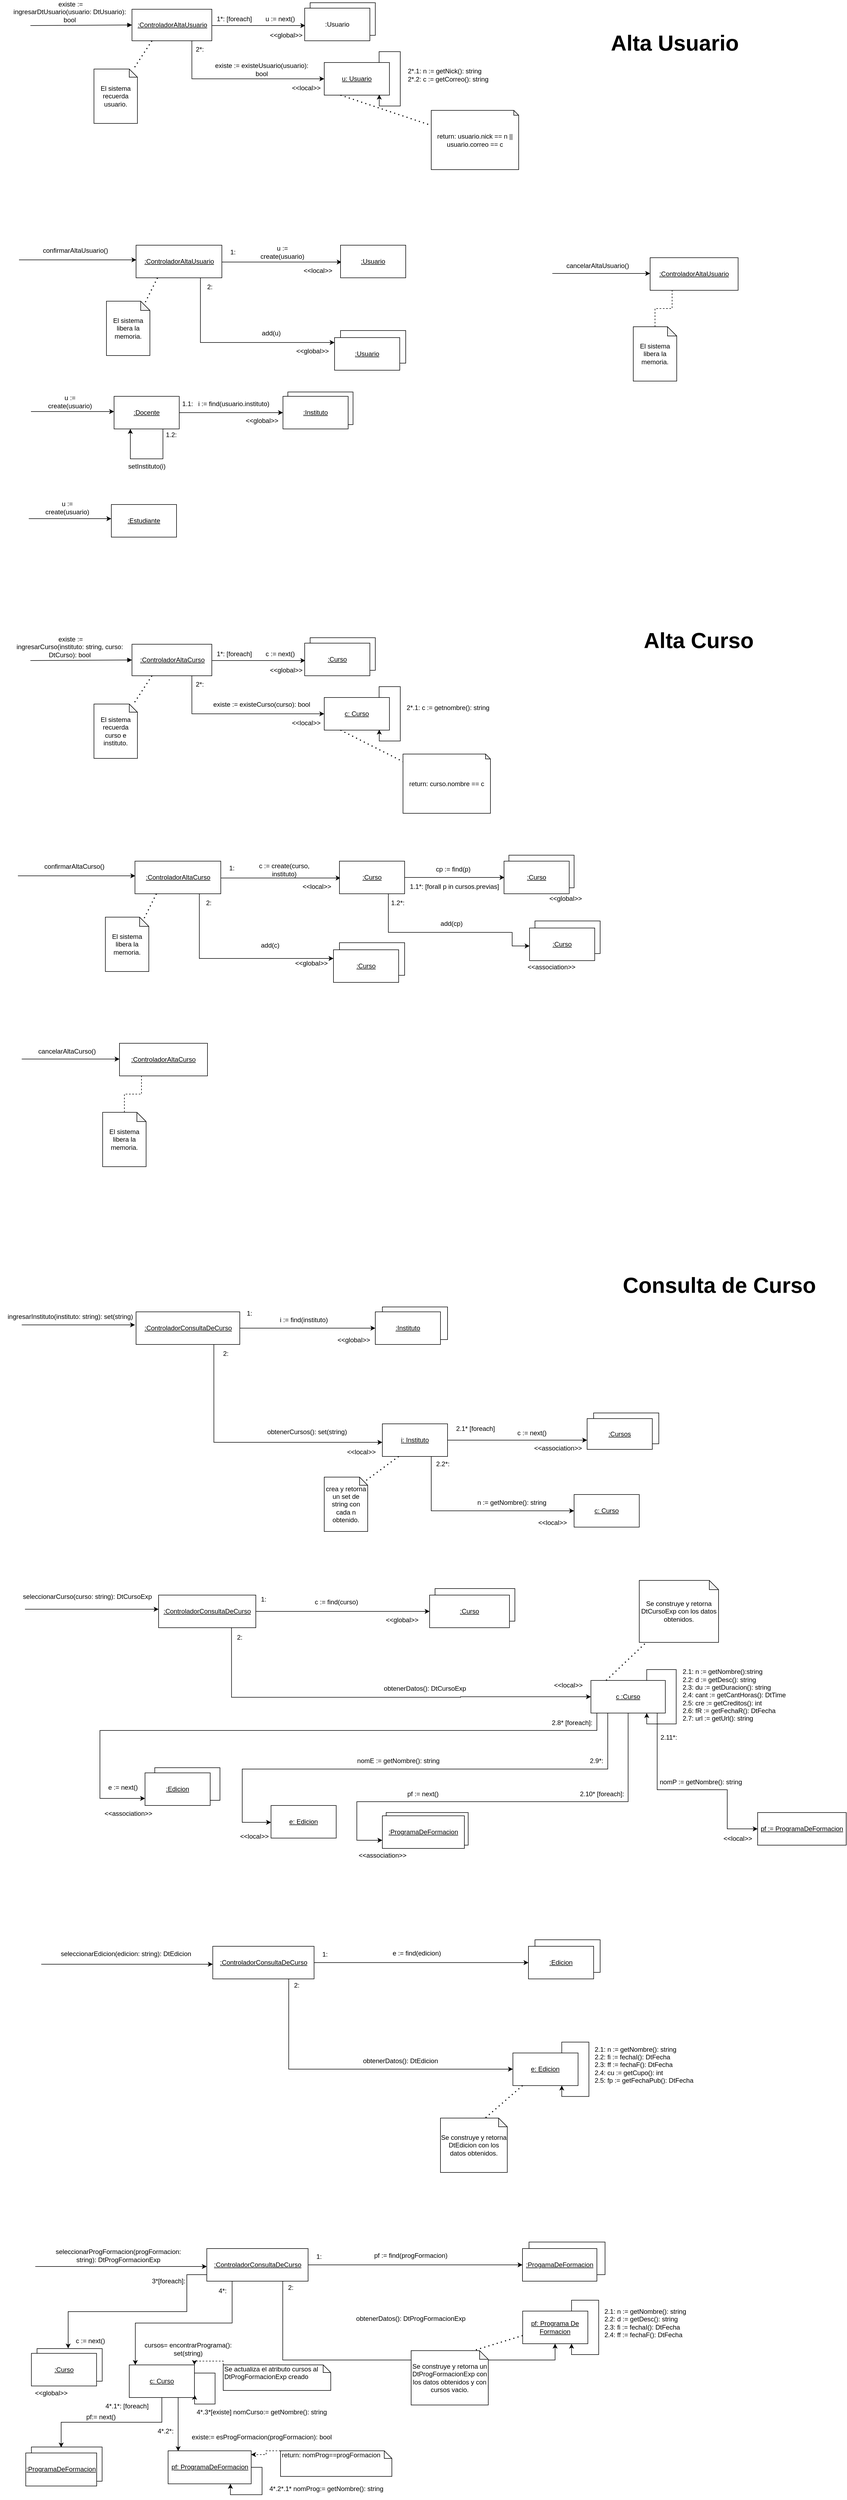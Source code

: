 <mxfile version="13.6.4" type="gitlab">
  <diagram id="NdK-Iwu1NELwD2D8BtvP" name="Page-1">
    <mxGraphModel dx="2031" dy="1054" grid="0" gridSize="10" guides="1" tooltips="1" connect="1" arrows="1" fold="1" page="1" pageScale="1" pageWidth="1654" pageHeight="1169" math="0" shadow="0">
      <root>
        <mxCell id="0" />
        <mxCell id="1" parent="0" />
        <mxCell id="WGax3jqfb48JsYN1dhlF-207" value="" style="rounded=0;whiteSpace=wrap;html=1;" parent="1" vertex="1">
          <mxGeometry x="1000.999" y="3612.999" width="120" height="60" as="geometry" />
        </mxCell>
        <mxCell id="WGax3jqfb48JsYN1dhlF-186" value=":ProgramaDeFormacion" style="rounded=0;whiteSpace=wrap;html=1;" parent="1" vertex="1">
          <mxGeometry x="727" y="3379" width="151" height="60" as="geometry" />
        </mxCell>
        <mxCell id="WGax3jqfb48JsYN1dhlF-175" value="" style="rounded=0;whiteSpace=wrap;html=1;" parent="1" vertex="1">
          <mxGeometry x="300.998" y="3296.503" width="120" height="60" as="geometry" />
        </mxCell>
        <mxCell id="WGax3jqfb48JsYN1dhlF-166" value="&lt;u&gt;:Curso&lt;/u&gt;" style="rounded=0;whiteSpace=wrap;html=1;" parent="1" vertex="1">
          <mxGeometry x="817" y="2967" width="147" height="60" as="geometry" />
        </mxCell>
        <mxCell id="WGax3jqfb48JsYN1dhlF-143" value="" style="rounded=0;whiteSpace=wrap;html=1;" parent="1" vertex="1">
          <mxGeometry x="1109" y="2644" width="120" height="56.67" as="geometry" />
        </mxCell>
        <mxCell id="WGax3jqfb48JsYN1dhlF-134" value="&lt;u&gt;:Instituto&lt;/u&gt;" style="rounded=0;whiteSpace=wrap;html=1;" parent="1" vertex="1">
          <mxGeometry x="720.004" y="2449.003" width="120" height="60" as="geometry" />
        </mxCell>
        <mxCell id="WGax3jqfb48JsYN1dhlF-127" value="&lt;u&gt;:Curso&lt;/u&gt;" style="rounded=0;whiteSpace=wrap;html=1;" parent="1" vertex="1">
          <mxGeometry x="1000.997" y="1739.002" width="120" height="60" as="geometry" />
        </mxCell>
        <mxCell id="WGax3jqfb48JsYN1dhlF-120" value="" style="rounded=0;whiteSpace=wrap;html=1;" parent="1" vertex="1">
          <mxGeometry x="953" y="1618" width="120" height="60" as="geometry" />
        </mxCell>
        <mxCell id="WGax3jqfb48JsYN1dhlF-49" value="" style="rounded=0;whiteSpace=wrap;html=1;" parent="1" vertex="1">
          <mxGeometry x="546" y="766" width="120" height="60" as="geometry" />
        </mxCell>
        <mxCell id="WGax3jqfb48JsYN1dhlF-35" value="" style="rounded=0;whiteSpace=wrap;html=1;" parent="1" vertex="1">
          <mxGeometry x="643.0" y="653.002" width="120" height="60" as="geometry" />
        </mxCell>
        <mxCell id="WGax3jqfb48JsYN1dhlF-6" value="" style="rounded=0;whiteSpace=wrap;html=1;" parent="1" vertex="1">
          <mxGeometry x="587" y="50" width="120" height="60" as="geometry" />
        </mxCell>
        <mxCell id="WGax3jqfb48JsYN1dhlF-10" style="edgeStyle=orthogonalEdgeStyle;rounded=0;orthogonalLoop=1;jettySize=auto;html=1;exitX=0.75;exitY=1;exitDx=0;exitDy=0;" parent="1" source="WGax3jqfb48JsYN1dhlF-1" target="WGax3jqfb48JsYN1dhlF-11" edge="1">
          <mxGeometry relative="1" as="geometry">
            <mxPoint x="575" y="259" as="targetPoint" />
            <Array as="points">
              <mxPoint x="369" y="190" />
              <mxPoint x="575" y="190" />
            </Array>
          </mxGeometry>
        </mxCell>
        <mxCell id="WGax3jqfb48JsYN1dhlF-1" value="&lt;u&gt;:ControladorAltaUsuario&lt;/u&gt;" style="html=1;" parent="1" vertex="1">
          <mxGeometry x="259" y="62" width="147" height="58" as="geometry" />
        </mxCell>
        <mxCell id="WGax3jqfb48JsYN1dhlF-2" value="" style="html=1;verticalAlign=bottom;endArrow=block;entryX=0;entryY=0.5;entryDx=0;entryDy=0;" parent="1" target="WGax3jqfb48JsYN1dhlF-1" edge="1">
          <mxGeometry width="80" relative="1" as="geometry">
            <mxPoint x="72" y="92" as="sourcePoint" />
            <mxPoint x="152" y="95" as="targetPoint" />
          </mxGeometry>
        </mxCell>
        <mxCell id="WGax3jqfb48JsYN1dhlF-3" value="&amp;nbsp;existe :=&lt;br&gt;ingresarDtUsuario(usuario: DtUsuario): bool" style="text;html=1;strokeColor=none;fillColor=none;align=center;verticalAlign=middle;whiteSpace=wrap;rounded=0;" parent="1" vertex="1">
          <mxGeometry x="35" y="57" width="219" height="20" as="geometry" />
        </mxCell>
        <mxCell id="WGax3jqfb48JsYN1dhlF-4" value="" style="endArrow=classic;html=1;" parent="1" edge="1">
          <mxGeometry width="50" height="50" relative="1" as="geometry">
            <mxPoint x="406" y="92" as="sourcePoint" />
            <mxPoint x="578" y="92" as="targetPoint" />
          </mxGeometry>
        </mxCell>
        <mxCell id="WGax3jqfb48JsYN1dhlF-5" value=":Usuario" style="rounded=0;whiteSpace=wrap;html=1;" parent="1" vertex="1">
          <mxGeometry x="577" y="60" width="120" height="60" as="geometry" />
        </mxCell>
        <mxCell id="WGax3jqfb48JsYN1dhlF-7" value="u := next()" style="text;html=1;strokeColor=none;fillColor=none;align=center;verticalAlign=middle;whiteSpace=wrap;rounded=0;" parent="1" vertex="1">
          <mxGeometry x="491" y="70" width="82" height="20" as="geometry" />
        </mxCell>
        <mxCell id="WGax3jqfb48JsYN1dhlF-8" value="1*: [foreach]" style="text;html=1;strokeColor=none;fillColor=none;align=center;verticalAlign=middle;whiteSpace=wrap;rounded=0;" parent="1" vertex="1">
          <mxGeometry x="398" y="70" width="99" height="20" as="geometry" />
        </mxCell>
        <mxCell id="WGax3jqfb48JsYN1dhlF-9" value="&amp;lt;&amp;lt;global&amp;gt;&amp;gt;" style="text;html=1;strokeColor=none;fillColor=none;align=center;verticalAlign=middle;whiteSpace=wrap;rounded=0;" parent="1" vertex="1">
          <mxGeometry x="523" y="100" width="40" height="20" as="geometry" />
        </mxCell>
        <mxCell id="WGax3jqfb48JsYN1dhlF-11" value="&lt;u&gt;u: Usuario&lt;/u&gt;" style="rounded=0;whiteSpace=wrap;html=1;" parent="1" vertex="1">
          <mxGeometry x="613" y="160" width="120" height="60" as="geometry" />
        </mxCell>
        <mxCell id="WGax3jqfb48JsYN1dhlF-12" value="2*:" style="text;html=1;strokeColor=none;fillColor=none;align=center;verticalAlign=middle;whiteSpace=wrap;rounded=0;" parent="1" vertex="1">
          <mxGeometry x="376" y="126" width="16" height="20" as="geometry" />
        </mxCell>
        <mxCell id="WGax3jqfb48JsYN1dhlF-13" value="existe := existeUsuario(usuario): bool" style="text;html=1;strokeColor=none;fillColor=none;align=center;verticalAlign=middle;whiteSpace=wrap;rounded=0;" parent="1" vertex="1">
          <mxGeometry x="406" y="163" width="184" height="20" as="geometry" />
        </mxCell>
        <mxCell id="WGax3jqfb48JsYN1dhlF-14" style="edgeStyle=orthogonalEdgeStyle;rounded=0;orthogonalLoop=1;jettySize=auto;html=1;exitX=1;exitY=0;exitDx=0;exitDy=0;entryX=0.844;entryY=0.985;entryDx=0;entryDy=0;entryPerimeter=0;" parent="1" source="WGax3jqfb48JsYN1dhlF-11" target="WGax3jqfb48JsYN1dhlF-11" edge="1">
          <mxGeometry relative="1" as="geometry">
            <Array as="points">
              <mxPoint x="714" y="160" />
              <mxPoint x="714" y="140" />
              <mxPoint x="753" y="140" />
              <mxPoint x="753" y="240" />
              <mxPoint x="714" y="240" />
            </Array>
          </mxGeometry>
        </mxCell>
        <mxCell id="WGax3jqfb48JsYN1dhlF-15" value="2*.1: n := getNick(): string&lt;br&gt;2*.2: c := getCorreo(): string" style="text;html=1;strokeColor=none;fillColor=none;align=left;verticalAlign=middle;whiteSpace=wrap;rounded=0;" parent="1" vertex="1">
          <mxGeometry x="765" y="146" width="156" height="74" as="geometry" />
        </mxCell>
        <mxCell id="WGax3jqfb48JsYN1dhlF-18" value="&amp;lt;&amp;lt;local&amp;gt;&amp;gt;" style="text;html=1;strokeColor=none;fillColor=none;align=center;verticalAlign=middle;whiteSpace=wrap;rounded=0;" parent="1" vertex="1">
          <mxGeometry x="560" y="197" width="40" height="20" as="geometry" />
        </mxCell>
        <mxCell id="WGax3jqfb48JsYN1dhlF-19" value="" style="endArrow=none;dashed=1;html=1;dashPattern=1 3;strokeWidth=2;exitX=0.25;exitY=1;exitDx=0;exitDy=0;" parent="1" source="WGax3jqfb48JsYN1dhlF-11" target="WGax3jqfb48JsYN1dhlF-20" edge="1">
          <mxGeometry width="50" height="50" relative="1" as="geometry">
            <mxPoint x="611" y="298" as="sourcePoint" />
            <mxPoint x="643" y="220" as="targetPoint" />
          </mxGeometry>
        </mxCell>
        <mxCell id="WGax3jqfb48JsYN1dhlF-20" value="return: usuario.nick == n || usuario.correo == c" style="shape=note;whiteSpace=wrap;html=1;backgroundOutline=1;darkOpacity=0.05;size=9;" parent="1" vertex="1">
          <mxGeometry x="810" y="248" width="161" height="109" as="geometry" />
        </mxCell>
        <mxCell id="WGax3jqfb48JsYN1dhlF-31" style="edgeStyle=orthogonalEdgeStyle;rounded=0;orthogonalLoop=1;jettySize=auto;html=1;exitX=0.75;exitY=1;exitDx=0;exitDy=0;" parent="1" source="WGax3jqfb48JsYN1dhlF-21" target="WGax3jqfb48JsYN1dhlF-32" edge="1">
          <mxGeometry relative="1" as="geometry">
            <mxPoint x="628.34" y="662.792" as="targetPoint" />
            <Array as="points">
              <mxPoint x="385" y="675" />
            </Array>
          </mxGeometry>
        </mxCell>
        <mxCell id="WGax3jqfb48JsYN1dhlF-21" value="&lt;u&gt;:ControladorAltaUsuario&lt;/u&gt;" style="rounded=0;whiteSpace=wrap;html=1;" parent="1" vertex="1">
          <mxGeometry x="266.5" y="496" width="158" height="60" as="geometry" />
        </mxCell>
        <mxCell id="WGax3jqfb48JsYN1dhlF-22" value="" style="endArrow=classic;html=1;" parent="1" edge="1">
          <mxGeometry width="50" height="50" relative="1" as="geometry">
            <mxPoint x="51" y="523" as="sourcePoint" />
            <mxPoint x="267" y="523" as="targetPoint" />
          </mxGeometry>
        </mxCell>
        <mxCell id="WGax3jqfb48JsYN1dhlF-24" value="confirmarAltaUsuario()" style="text;html=1;strokeColor=none;fillColor=none;align=center;verticalAlign=middle;whiteSpace=wrap;rounded=0;" parent="1" vertex="1">
          <mxGeometry x="135" y="496" width="40" height="20" as="geometry" />
        </mxCell>
        <mxCell id="WGax3jqfb48JsYN1dhlF-25" value="" style="endArrow=classic;html=1;" parent="1" edge="1">
          <mxGeometry width="50" height="50" relative="1" as="geometry">
            <mxPoint x="424.5" y="527" as="sourcePoint" />
            <mxPoint x="645" y="527" as="targetPoint" />
          </mxGeometry>
        </mxCell>
        <mxCell id="WGax3jqfb48JsYN1dhlF-26" value="1:" style="text;html=1;strokeColor=none;fillColor=none;align=center;verticalAlign=middle;whiteSpace=wrap;rounded=0;" parent="1" vertex="1">
          <mxGeometry x="424.5" y="499" width="40" height="20" as="geometry" />
        </mxCell>
        <mxCell id="WGax3jqfb48JsYN1dhlF-27" value="u := create(usuario)" style="text;html=1;strokeColor=none;fillColor=none;align=center;verticalAlign=middle;whiteSpace=wrap;rounded=0;" parent="1" vertex="1">
          <mxGeometry x="516" y="499" width="40" height="20" as="geometry" />
        </mxCell>
        <mxCell id="WGax3jqfb48JsYN1dhlF-28" value="" style="endArrow=none;dashed=1;html=1;dashPattern=1 3;strokeWidth=2;exitX=0.25;exitY=1;exitDx=0;exitDy=0;" parent="1" source="WGax3jqfb48JsYN1dhlF-1" target="WGax3jqfb48JsYN1dhlF-29" edge="1">
          <mxGeometry width="50" height="50" relative="1" as="geometry">
            <mxPoint x="258.5" y="168" as="sourcePoint" />
            <mxPoint x="308.5" y="118" as="targetPoint" />
          </mxGeometry>
        </mxCell>
        <mxCell id="WGax3jqfb48JsYN1dhlF-29" value="El sistema recuerda usuario." style="shape=note;whiteSpace=wrap;html=1;backgroundOutline=1;darkOpacity=0.05;size=15;" parent="1" vertex="1">
          <mxGeometry x="189" y="172" width="80" height="100" as="geometry" />
        </mxCell>
        <mxCell id="WGax3jqfb48JsYN1dhlF-30" value="&lt;u&gt;:Usuario&lt;/u&gt;" style="rounded=0;whiteSpace=wrap;html=1;" parent="1" vertex="1">
          <mxGeometry x="643" y="496" width="120" height="60" as="geometry" />
        </mxCell>
        <mxCell id="WGax3jqfb48JsYN1dhlF-32" value="&lt;u&gt;:Usuario&lt;/u&gt;" style="rounded=0;whiteSpace=wrap;html=1;" parent="1" vertex="1">
          <mxGeometry x="632.0" y="666.002" width="120" height="60" as="geometry" />
        </mxCell>
        <mxCell id="WGax3jqfb48JsYN1dhlF-33" value="2:" style="text;html=1;align=center;verticalAlign=middle;resizable=0;points=[];autosize=1;" parent="1" vertex="1">
          <mxGeometry x="392" y="564" width="20" height="17" as="geometry" />
        </mxCell>
        <mxCell id="WGax3jqfb48JsYN1dhlF-34" value="add(u)" style="text;html=1;align=center;verticalAlign=middle;resizable=0;points=[];autosize=1;" parent="1" vertex="1">
          <mxGeometry x="493" y="649" width="44" height="17" as="geometry" />
        </mxCell>
        <mxCell id="WGax3jqfb48JsYN1dhlF-37" value="&amp;lt;&amp;lt;local&amp;gt;&amp;gt;" style="text;html=1;align=center;verticalAlign=middle;resizable=0;points=[];autosize=1;" parent="1" vertex="1">
          <mxGeometry x="570" y="534" width="62" height="17" as="geometry" />
        </mxCell>
        <mxCell id="WGax3jqfb48JsYN1dhlF-38" value="&amp;lt;&amp;lt;global&amp;gt;&amp;gt;" style="text;html=1;align=center;verticalAlign=middle;resizable=0;points=[];autosize=1;" parent="1" vertex="1">
          <mxGeometry x="556" y="682" width="70" height="17" as="geometry" />
        </mxCell>
        <mxCell id="WGax3jqfb48JsYN1dhlF-47" style="edgeStyle=orthogonalEdgeStyle;rounded=1;orthogonalLoop=1;jettySize=auto;html=1;exitX=1;exitY=0.5;exitDx=0;exitDy=0;" parent="1" source="WGax3jqfb48JsYN1dhlF-40" target="WGax3jqfb48JsYN1dhlF-48" edge="1">
          <mxGeometry relative="1" as="geometry">
            <mxPoint x="508" y="804" as="targetPoint" />
          </mxGeometry>
        </mxCell>
        <mxCell id="WGax3jqfb48JsYN1dhlF-40" value="&lt;u&gt;:Docente&lt;/u&gt;" style="rounded=0;whiteSpace=wrap;html=1;" parent="1" vertex="1">
          <mxGeometry x="226" y="774" width="120" height="60" as="geometry" />
        </mxCell>
        <mxCell id="WGax3jqfb48JsYN1dhlF-41" value="&lt;u&gt;:Estudiante&lt;/u&gt;" style="rounded=0;whiteSpace=wrap;html=1;" parent="1" vertex="1">
          <mxGeometry x="221" y="973" width="120" height="60" as="geometry" />
        </mxCell>
        <mxCell id="WGax3jqfb48JsYN1dhlF-42" value="" style="endArrow=classic;html=1;" parent="1" edge="1">
          <mxGeometry width="50" height="50" relative="1" as="geometry">
            <mxPoint x="73" y="802" as="sourcePoint" />
            <mxPoint x="226" y="802" as="targetPoint" />
          </mxGeometry>
        </mxCell>
        <mxCell id="WGax3jqfb48JsYN1dhlF-43" value="u := create(usuario)" style="text;html=1;strokeColor=none;fillColor=none;align=center;verticalAlign=middle;whiteSpace=wrap;rounded=0;" parent="1" vertex="1">
          <mxGeometry x="125" y="774" width="40" height="20" as="geometry" />
        </mxCell>
        <mxCell id="WGax3jqfb48JsYN1dhlF-44" value="" style="endArrow=classic;html=1;" parent="1" edge="1">
          <mxGeometry width="50" height="50" relative="1" as="geometry">
            <mxPoint x="69" y="999" as="sourcePoint" />
            <mxPoint x="221" y="999" as="targetPoint" />
          </mxGeometry>
        </mxCell>
        <mxCell id="WGax3jqfb48JsYN1dhlF-46" value="u := create(usuario)" style="text;html=1;strokeColor=none;fillColor=none;align=center;verticalAlign=middle;whiteSpace=wrap;rounded=0;" parent="1" vertex="1">
          <mxGeometry x="120" y="969" width="40" height="20" as="geometry" />
        </mxCell>
        <mxCell id="WGax3jqfb48JsYN1dhlF-48" value="&lt;u&gt;:Instituto&lt;/u&gt;" style="rounded=0;whiteSpace=wrap;html=1;" parent="1" vertex="1">
          <mxGeometry x="537" y="774" width="120" height="60" as="geometry" />
        </mxCell>
        <mxCell id="WGax3jqfb48JsYN1dhlF-50" value="1.1:" style="text;html=1;align=center;verticalAlign=middle;resizable=0;points=[];autosize=1;" parent="1" vertex="1">
          <mxGeometry x="346" y="779" width="30" height="17" as="geometry" />
        </mxCell>
        <mxCell id="WGax3jqfb48JsYN1dhlF-51" value="i := find(usuario.instituto)" style="text;html=1;align=center;verticalAlign=middle;resizable=0;points=[];autosize=1;" parent="1" vertex="1">
          <mxGeometry x="375" y="779" width="141" height="17" as="geometry" />
        </mxCell>
        <mxCell id="WGax3jqfb48JsYN1dhlF-52" value="&amp;lt;&amp;lt;global&amp;gt;&amp;gt;" style="text;html=1;align=center;verticalAlign=middle;resizable=0;points=[];autosize=1;" parent="1" vertex="1">
          <mxGeometry x="463" y="810" width="70" height="17" as="geometry" />
        </mxCell>
        <mxCell id="WGax3jqfb48JsYN1dhlF-53" style="edgeStyle=orthogonalEdgeStyle;rounded=0;orthogonalLoop=1;jettySize=auto;html=1;exitX=0.75;exitY=1;exitDx=0;exitDy=0;entryX=0.25;entryY=1;entryDx=0;entryDy=0;" parent="1" source="WGax3jqfb48JsYN1dhlF-40" target="WGax3jqfb48JsYN1dhlF-40" edge="1">
          <mxGeometry relative="1" as="geometry">
            <Array as="points">
              <mxPoint x="316" y="889" />
              <mxPoint x="256" y="889" />
            </Array>
          </mxGeometry>
        </mxCell>
        <mxCell id="WGax3jqfb48JsYN1dhlF-54" value="setInstituto(i)" style="text;html=1;align=center;verticalAlign=middle;resizable=0;points=[];autosize=1;" parent="1" vertex="1">
          <mxGeometry x="246.5" y="894" width="79" height="17" as="geometry" />
        </mxCell>
        <mxCell id="WGax3jqfb48JsYN1dhlF-55" value="1.2:" style="text;html=1;align=center;verticalAlign=middle;resizable=0;points=[];autosize=1;" parent="1" vertex="1">
          <mxGeometry x="316" y="836" width="30" height="17" as="geometry" />
        </mxCell>
        <mxCell id="WGax3jqfb48JsYN1dhlF-56" value="&lt;u&gt;:ControladorAltaUsuario&lt;/u&gt;" style="rounded=0;whiteSpace=wrap;html=1;" parent="1" vertex="1">
          <mxGeometry x="1213" y="519" width="162" height="60" as="geometry" />
        </mxCell>
        <mxCell id="WGax3jqfb48JsYN1dhlF-57" value="" style="endArrow=none;dashed=1;html=1;dashPattern=1 3;strokeWidth=2;exitX=0.25;exitY=1;exitDx=0;exitDy=0;entryX=0;entryY=0;entryDx=65;entryDy=15;entryPerimeter=0;" parent="1" source="WGax3jqfb48JsYN1dhlF-21" target="WGax3jqfb48JsYN1dhlF-58" edge="1">
          <mxGeometry width="50" height="50" relative="1" as="geometry">
            <mxPoint x="275.5" y="606" as="sourcePoint" />
            <mxPoint x="325.5" y="556" as="targetPoint" />
          </mxGeometry>
        </mxCell>
        <mxCell id="WGax3jqfb48JsYN1dhlF-58" value="El sistema libera la memoria." style="shape=note;whiteSpace=wrap;html=1;backgroundOutline=1;darkOpacity=0.05;size=17;" parent="1" vertex="1">
          <mxGeometry x="212.0" y="599" width="80" height="100" as="geometry" />
        </mxCell>
        <mxCell id="WGax3jqfb48JsYN1dhlF-59" value="" style="endArrow=classic;html=1;" parent="1" edge="1">
          <mxGeometry width="50" height="50" relative="1" as="geometry">
            <mxPoint x="1033" y="548" as="sourcePoint" />
            <mxPoint x="1213" y="548" as="targetPoint" />
          </mxGeometry>
        </mxCell>
        <mxCell id="WGax3jqfb48JsYN1dhlF-60" value="cancelarAltaUsuario()" style="text;html=1;align=center;verticalAlign=middle;resizable=0;points=[];autosize=1;" parent="1" vertex="1">
          <mxGeometry x="1053" y="525" width="126" height="17" as="geometry" />
        </mxCell>
        <mxCell id="WGax3jqfb48JsYN1dhlF-62" style="edgeStyle=orthogonalEdgeStyle;rounded=0;orthogonalLoop=1;jettySize=auto;html=1;exitX=0.5;exitY=0;exitDx=0;exitDy=0;exitPerimeter=0;entryX=0.25;entryY=1;entryDx=0;entryDy=0;dashed=1;endArrow=none;endFill=0;" parent="1" source="WGax3jqfb48JsYN1dhlF-61" target="WGax3jqfb48JsYN1dhlF-56" edge="1">
          <mxGeometry relative="1" as="geometry" />
        </mxCell>
        <mxCell id="WGax3jqfb48JsYN1dhlF-61" value="El sistema libera la memoria." style="shape=note;whiteSpace=wrap;html=1;backgroundOutline=1;darkOpacity=0.05;size=17;" parent="1" vertex="1">
          <mxGeometry x="1182.0" y="646" width="80" height="100" as="geometry" />
        </mxCell>
        <mxCell id="WGax3jqfb48JsYN1dhlF-72" value="" style="rounded=0;whiteSpace=wrap;html=1;" parent="1" vertex="1">
          <mxGeometry x="587" y="1218" width="120" height="60" as="geometry" />
        </mxCell>
        <mxCell id="WGax3jqfb48JsYN1dhlF-73" style="edgeStyle=orthogonalEdgeStyle;rounded=0;orthogonalLoop=1;jettySize=auto;html=1;exitX=0.75;exitY=1;exitDx=0;exitDy=0;" parent="1" source="WGax3jqfb48JsYN1dhlF-74" target="WGax3jqfb48JsYN1dhlF-82" edge="1">
          <mxGeometry relative="1" as="geometry">
            <mxPoint x="575" y="1427" as="targetPoint" />
            <Array as="points">
              <mxPoint x="369" y="1358" />
              <mxPoint x="575" y="1358" />
            </Array>
          </mxGeometry>
        </mxCell>
        <mxCell id="WGax3jqfb48JsYN1dhlF-74" value="&lt;u&gt;:ControladorAltaCurso&lt;/u&gt;" style="html=1;" parent="1" vertex="1">
          <mxGeometry x="259" y="1230" width="147" height="58" as="geometry" />
        </mxCell>
        <mxCell id="WGax3jqfb48JsYN1dhlF-75" value="" style="html=1;verticalAlign=bottom;endArrow=block;entryX=0;entryY=0.5;entryDx=0;entryDy=0;" parent="1" target="WGax3jqfb48JsYN1dhlF-74" edge="1">
          <mxGeometry width="80" relative="1" as="geometry">
            <mxPoint x="72" y="1260" as="sourcePoint" />
            <mxPoint x="152" y="1263" as="targetPoint" />
          </mxGeometry>
        </mxCell>
        <mxCell id="WGax3jqfb48JsYN1dhlF-76" value="&amp;nbsp;existe :=&lt;br&gt;ingresarCurso(instituto: string, curso: DtCurso): bool" style="text;html=1;strokeColor=none;fillColor=none;align=center;verticalAlign=middle;whiteSpace=wrap;rounded=0;" parent="1" vertex="1">
          <mxGeometry x="35" y="1225" width="219" height="20" as="geometry" />
        </mxCell>
        <mxCell id="WGax3jqfb48JsYN1dhlF-77" value="" style="endArrow=classic;html=1;" parent="1" edge="1">
          <mxGeometry width="50" height="50" relative="1" as="geometry">
            <mxPoint x="406" y="1260" as="sourcePoint" />
            <mxPoint x="578" y="1260" as="targetPoint" />
          </mxGeometry>
        </mxCell>
        <mxCell id="WGax3jqfb48JsYN1dhlF-78" value="&lt;u&gt;:Curso&lt;/u&gt;" style="rounded=0;whiteSpace=wrap;html=1;" parent="1" vertex="1">
          <mxGeometry x="577" y="1228" width="120" height="60" as="geometry" />
        </mxCell>
        <mxCell id="WGax3jqfb48JsYN1dhlF-79" value="c := next()" style="text;html=1;strokeColor=none;fillColor=none;align=center;verticalAlign=middle;whiteSpace=wrap;rounded=0;" parent="1" vertex="1">
          <mxGeometry x="491" y="1238" width="82" height="20" as="geometry" />
        </mxCell>
        <mxCell id="WGax3jqfb48JsYN1dhlF-80" value="1*: [foreach]" style="text;html=1;strokeColor=none;fillColor=none;align=center;verticalAlign=middle;whiteSpace=wrap;rounded=0;" parent="1" vertex="1">
          <mxGeometry x="398" y="1238" width="99" height="20" as="geometry" />
        </mxCell>
        <mxCell id="WGax3jqfb48JsYN1dhlF-81" value="&amp;lt;&amp;lt;global&amp;gt;&amp;gt;" style="text;html=1;strokeColor=none;fillColor=none;align=center;verticalAlign=middle;whiteSpace=wrap;rounded=0;" parent="1" vertex="1">
          <mxGeometry x="523" y="1268" width="40" height="20" as="geometry" />
        </mxCell>
        <mxCell id="WGax3jqfb48JsYN1dhlF-82" value="&lt;u&gt;c: Curso&lt;/u&gt;" style="rounded=0;whiteSpace=wrap;html=1;" parent="1" vertex="1">
          <mxGeometry x="613" y="1328" width="120" height="60" as="geometry" />
        </mxCell>
        <mxCell id="WGax3jqfb48JsYN1dhlF-83" value="2*:" style="text;html=1;strokeColor=none;fillColor=none;align=center;verticalAlign=middle;whiteSpace=wrap;rounded=0;" parent="1" vertex="1">
          <mxGeometry x="376" y="1294" width="16" height="20" as="geometry" />
        </mxCell>
        <mxCell id="WGax3jqfb48JsYN1dhlF-84" value="existe := existeCurso(curso): bool" style="text;html=1;strokeColor=none;fillColor=none;align=center;verticalAlign=middle;whiteSpace=wrap;rounded=0;" parent="1" vertex="1">
          <mxGeometry x="406" y="1331" width="184" height="20" as="geometry" />
        </mxCell>
        <mxCell id="WGax3jqfb48JsYN1dhlF-85" style="edgeStyle=orthogonalEdgeStyle;rounded=0;orthogonalLoop=1;jettySize=auto;html=1;exitX=1;exitY=0;exitDx=0;exitDy=0;entryX=0.844;entryY=0.985;entryDx=0;entryDy=0;entryPerimeter=0;" parent="1" source="WGax3jqfb48JsYN1dhlF-82" target="WGax3jqfb48JsYN1dhlF-82" edge="1">
          <mxGeometry relative="1" as="geometry">
            <Array as="points">
              <mxPoint x="714" y="1328" />
              <mxPoint x="714" y="1308" />
              <mxPoint x="753" y="1308" />
              <mxPoint x="753" y="1408" />
              <mxPoint x="714" y="1408" />
            </Array>
          </mxGeometry>
        </mxCell>
        <mxCell id="WGax3jqfb48JsYN1dhlF-86" value="2*.1: c := getnombre(): string&lt;br&gt;&amp;nbsp; &amp;nbsp;&amp;nbsp;" style="text;html=1;strokeColor=none;fillColor=none;align=center;verticalAlign=middle;whiteSpace=wrap;rounded=0;" parent="1" vertex="1">
          <mxGeometry x="763" y="1317" width="156" height="74" as="geometry" />
        </mxCell>
        <mxCell id="WGax3jqfb48JsYN1dhlF-87" value="&amp;lt;&amp;lt;local&amp;gt;&amp;gt;" style="text;html=1;strokeColor=none;fillColor=none;align=center;verticalAlign=middle;whiteSpace=wrap;rounded=0;" parent="1" vertex="1">
          <mxGeometry x="560" y="1365" width="40" height="20" as="geometry" />
        </mxCell>
        <mxCell id="WGax3jqfb48JsYN1dhlF-88" value="" style="endArrow=none;dashed=1;html=1;dashPattern=1 3;strokeWidth=2;exitX=0.25;exitY=1;exitDx=0;exitDy=0;" parent="1" source="WGax3jqfb48JsYN1dhlF-82" target="WGax3jqfb48JsYN1dhlF-89" edge="1">
          <mxGeometry width="50" height="50" relative="1" as="geometry">
            <mxPoint x="611" y="1466" as="sourcePoint" />
            <mxPoint x="643" y="1388" as="targetPoint" />
          </mxGeometry>
        </mxCell>
        <mxCell id="WGax3jqfb48JsYN1dhlF-89" value="return: curso.nombre == c" style="shape=note;whiteSpace=wrap;html=1;backgroundOutline=1;darkOpacity=0.05;size=9;" parent="1" vertex="1">
          <mxGeometry x="758" y="1432" width="161" height="109" as="geometry" />
        </mxCell>
        <mxCell id="WGax3jqfb48JsYN1dhlF-90" value="" style="endArrow=none;dashed=1;html=1;dashPattern=1 3;strokeWidth=2;exitX=0.25;exitY=1;exitDx=0;exitDy=0;" parent="1" source="WGax3jqfb48JsYN1dhlF-74" target="WGax3jqfb48JsYN1dhlF-91" edge="1">
          <mxGeometry width="50" height="50" relative="1" as="geometry">
            <mxPoint x="258.5" y="1336" as="sourcePoint" />
            <mxPoint x="308.5" y="1286" as="targetPoint" />
          </mxGeometry>
        </mxCell>
        <mxCell id="WGax3jqfb48JsYN1dhlF-91" value="El sistema recuerda curso e instituto." style="shape=note;whiteSpace=wrap;html=1;backgroundOutline=1;darkOpacity=0.05;size=15;" parent="1" vertex="1">
          <mxGeometry x="189" y="1340" width="80" height="100" as="geometry" />
        </mxCell>
        <mxCell id="WGax3jqfb48JsYN1dhlF-92" value="" style="rounded=0;whiteSpace=wrap;html=1;" parent="1" vertex="1">
          <mxGeometry x="641.0" y="1779.002" width="120" height="60" as="geometry" />
        </mxCell>
        <mxCell id="WGax3jqfb48JsYN1dhlF-93" style="edgeStyle=orthogonalEdgeStyle;rounded=0;orthogonalLoop=1;jettySize=auto;html=1;exitX=0.75;exitY=1;exitDx=0;exitDy=0;" parent="1" source="WGax3jqfb48JsYN1dhlF-94" target="WGax3jqfb48JsYN1dhlF-101" edge="1">
          <mxGeometry relative="1" as="geometry">
            <mxPoint x="626.34" y="1795.792" as="targetPoint" />
            <Array as="points">
              <mxPoint x="383" y="1808" />
            </Array>
          </mxGeometry>
        </mxCell>
        <mxCell id="WGax3jqfb48JsYN1dhlF-94" value="&lt;u&gt;:ControladorAltaCurso&lt;/u&gt;" style="rounded=0;whiteSpace=wrap;html=1;" parent="1" vertex="1">
          <mxGeometry x="264.5" y="1629" width="158" height="60" as="geometry" />
        </mxCell>
        <mxCell id="WGax3jqfb48JsYN1dhlF-95" value="" style="endArrow=classic;html=1;" parent="1" edge="1">
          <mxGeometry width="50" height="50" relative="1" as="geometry">
            <mxPoint x="49" y="1656" as="sourcePoint" />
            <mxPoint x="265" y="1656" as="targetPoint" />
          </mxGeometry>
        </mxCell>
        <mxCell id="WGax3jqfb48JsYN1dhlF-96" value="confirmarAltaCurso()" style="text;html=1;strokeColor=none;fillColor=none;align=center;verticalAlign=middle;whiteSpace=wrap;rounded=0;" parent="1" vertex="1">
          <mxGeometry x="133" y="1629" width="40" height="20" as="geometry" />
        </mxCell>
        <mxCell id="WGax3jqfb48JsYN1dhlF-97" value="" style="endArrow=classic;html=1;" parent="1" edge="1">
          <mxGeometry width="50" height="50" relative="1" as="geometry">
            <mxPoint x="422.5" y="1660" as="sourcePoint" />
            <mxPoint x="643" y="1660" as="targetPoint" />
          </mxGeometry>
        </mxCell>
        <mxCell id="WGax3jqfb48JsYN1dhlF-98" value="1:" style="text;html=1;strokeColor=none;fillColor=none;align=center;verticalAlign=middle;whiteSpace=wrap;rounded=0;" parent="1" vertex="1">
          <mxGeometry x="422.5" y="1632" width="40" height="20" as="geometry" />
        </mxCell>
        <mxCell id="WGax3jqfb48JsYN1dhlF-99" value="c := create(curso, instituto)" style="text;html=1;strokeColor=none;fillColor=none;align=center;verticalAlign=middle;whiteSpace=wrap;rounded=0;" parent="1" vertex="1">
          <mxGeometry x="472" y="1635" width="135" height="20" as="geometry" />
        </mxCell>
        <mxCell id="WGax3jqfb48JsYN1dhlF-117" style="edgeStyle=orthogonalEdgeStyle;rounded=0;orthogonalLoop=1;jettySize=auto;html=1;exitX=1;exitY=0.5;exitDx=0;exitDy=0;endArrow=classic;endFill=1;" parent="1" source="WGax3jqfb48JsYN1dhlF-100" edge="1">
          <mxGeometry relative="1" as="geometry">
            <mxPoint x="944.785" y="1659" as="targetPoint" />
          </mxGeometry>
        </mxCell>
        <mxCell id="WGax3jqfb48JsYN1dhlF-123" style="edgeStyle=orthogonalEdgeStyle;rounded=0;orthogonalLoop=1;jettySize=auto;html=1;exitX=0.75;exitY=1;exitDx=0;exitDy=0;endArrow=classic;endFill=1;" parent="1" source="WGax3jqfb48JsYN1dhlF-100" target="WGax3jqfb48JsYN1dhlF-124" edge="1">
          <mxGeometry relative="1" as="geometry">
            <mxPoint x="967.007" y="1786.792" as="targetPoint" />
            <Array as="points">
              <mxPoint x="731" y="1760" />
              <mxPoint x="959" y="1760" />
              <mxPoint x="959" y="1785" />
            </Array>
          </mxGeometry>
        </mxCell>
        <mxCell id="WGax3jqfb48JsYN1dhlF-100" value="&lt;u&gt;:Curso&lt;/u&gt;" style="rounded=0;whiteSpace=wrap;html=1;" parent="1" vertex="1">
          <mxGeometry x="641" y="1629" width="120" height="60" as="geometry" />
        </mxCell>
        <mxCell id="WGax3jqfb48JsYN1dhlF-101" value="&lt;u&gt;:Curso&lt;/u&gt;" style="rounded=0;whiteSpace=wrap;html=1;" parent="1" vertex="1">
          <mxGeometry x="630.0" y="1792.002" width="120" height="60" as="geometry" />
        </mxCell>
        <mxCell id="WGax3jqfb48JsYN1dhlF-102" value="2:" style="text;html=1;align=center;verticalAlign=middle;resizable=0;points=[];autosize=1;" parent="1" vertex="1">
          <mxGeometry x="390" y="1697" width="20" height="17" as="geometry" />
        </mxCell>
        <mxCell id="WGax3jqfb48JsYN1dhlF-103" value="add(c)" style="text;html=1;align=center;verticalAlign=middle;resizable=0;points=[];autosize=1;" parent="1" vertex="1">
          <mxGeometry x="491" y="1775" width="44" height="17" as="geometry" />
        </mxCell>
        <mxCell id="WGax3jqfb48JsYN1dhlF-104" value="&amp;lt;&amp;lt;local&amp;gt;&amp;gt;" style="text;html=1;align=center;verticalAlign=middle;resizable=0;points=[];autosize=1;" parent="1" vertex="1">
          <mxGeometry x="568" y="1667" width="62" height="17" as="geometry" />
        </mxCell>
        <mxCell id="WGax3jqfb48JsYN1dhlF-105" value="&amp;lt;&amp;lt;global&amp;gt;&amp;gt;" style="text;html=1;align=center;verticalAlign=middle;resizable=0;points=[];autosize=1;" parent="1" vertex="1">
          <mxGeometry x="554" y="1808" width="70" height="17" as="geometry" />
        </mxCell>
        <mxCell id="WGax3jqfb48JsYN1dhlF-106" value="" style="endArrow=none;dashed=1;html=1;dashPattern=1 3;strokeWidth=2;exitX=0.25;exitY=1;exitDx=0;exitDy=0;entryX=0;entryY=0;entryDx=65;entryDy=15;entryPerimeter=0;" parent="1" source="WGax3jqfb48JsYN1dhlF-94" target="WGax3jqfb48JsYN1dhlF-107" edge="1">
          <mxGeometry width="50" height="50" relative="1" as="geometry">
            <mxPoint x="273.5" y="1739" as="sourcePoint" />
            <mxPoint x="323.5" y="1689" as="targetPoint" />
          </mxGeometry>
        </mxCell>
        <mxCell id="WGax3jqfb48JsYN1dhlF-107" value="El sistema libera la memoria." style="shape=note;whiteSpace=wrap;html=1;backgroundOutline=1;darkOpacity=0.05;size=17;" parent="1" vertex="1">
          <mxGeometry x="210.0" y="1732" width="80" height="100" as="geometry" />
        </mxCell>
        <mxCell id="WGax3jqfb48JsYN1dhlF-109" value="&lt;u&gt;:ControladorAltaCurso&lt;/u&gt;" style="rounded=0;whiteSpace=wrap;html=1;" parent="1" vertex="1">
          <mxGeometry x="236" y="1964" width="162" height="60" as="geometry" />
        </mxCell>
        <mxCell id="WGax3jqfb48JsYN1dhlF-110" value="" style="endArrow=classic;html=1;" parent="1" edge="1">
          <mxGeometry width="50" height="50" relative="1" as="geometry">
            <mxPoint x="56" y="1993" as="sourcePoint" />
            <mxPoint x="236" y="1993" as="targetPoint" />
          </mxGeometry>
        </mxCell>
        <mxCell id="WGax3jqfb48JsYN1dhlF-111" value="cancelarAltaCurso()" style="text;html=1;align=center;verticalAlign=middle;resizable=0;points=[];autosize=1;" parent="1" vertex="1">
          <mxGeometry x="81" y="1970" width="116" height="17" as="geometry" />
        </mxCell>
        <mxCell id="WGax3jqfb48JsYN1dhlF-112" style="edgeStyle=orthogonalEdgeStyle;rounded=0;orthogonalLoop=1;jettySize=auto;html=1;exitX=0.5;exitY=0;exitDx=0;exitDy=0;exitPerimeter=0;entryX=0.25;entryY=1;entryDx=0;entryDy=0;dashed=1;endArrow=none;endFill=0;" parent="1" source="WGax3jqfb48JsYN1dhlF-113" target="WGax3jqfb48JsYN1dhlF-109" edge="1">
          <mxGeometry relative="1" as="geometry" />
        </mxCell>
        <mxCell id="WGax3jqfb48JsYN1dhlF-113" value="El sistema libera la memoria." style="shape=note;whiteSpace=wrap;html=1;backgroundOutline=1;darkOpacity=0.05;size=17;" parent="1" vertex="1">
          <mxGeometry x="205.0" y="2091" width="80" height="100" as="geometry" />
        </mxCell>
        <mxCell id="WGax3jqfb48JsYN1dhlF-132" style="edgeStyle=orthogonalEdgeStyle;rounded=0;orthogonalLoop=1;jettySize=auto;html=1;exitX=1;exitY=0.5;exitDx=0;exitDy=0;endArrow=classic;endFill=1;" parent="1" source="WGax3jqfb48JsYN1dhlF-114" target="WGax3jqfb48JsYN1dhlF-133" edge="1">
          <mxGeometry relative="1" as="geometry">
            <mxPoint x="729.154" y="2487.833" as="targetPoint" />
          </mxGeometry>
        </mxCell>
        <mxCell id="WGax3jqfb48JsYN1dhlF-137" style="edgeStyle=orthogonalEdgeStyle;rounded=0;orthogonalLoop=1;jettySize=auto;html=1;exitX=0.75;exitY=1;exitDx=0;exitDy=0;endArrow=classic;endFill=1;" parent="1" source="WGax3jqfb48JsYN1dhlF-114" target="WGax3jqfb48JsYN1dhlF-138" edge="1">
          <mxGeometry relative="1" as="geometry">
            <mxPoint x="764.339" y="2725.438" as="targetPoint" />
            <Array as="points">
              <mxPoint x="410" y="2698" />
              <mxPoint x="764" y="2698" />
            </Array>
          </mxGeometry>
        </mxCell>
        <mxCell id="WGax3jqfb48JsYN1dhlF-114" value="&lt;u&gt;:ControladorConsultaDeCurso&lt;/u&gt;" style="rounded=0;whiteSpace=wrap;html=1;" parent="1" vertex="1">
          <mxGeometry x="266.5" y="2458" width="191" height="60" as="geometry" />
        </mxCell>
        <mxCell id="WGax3jqfb48JsYN1dhlF-118" value="&lt;u&gt;:Curso&lt;/u&gt;" style="rounded=0;whiteSpace=wrap;html=1;" parent="1" vertex="1">
          <mxGeometry x="944" y="1629" width="120" height="60" as="geometry" />
        </mxCell>
        <mxCell id="WGax3jqfb48JsYN1dhlF-119" value="1.1*: [forall p in cursos.previas]&amp;nbsp;" style="text;html=1;align=center;verticalAlign=middle;resizable=0;points=[];autosize=1;" parent="1" vertex="1">
          <mxGeometry x="765" y="1667" width="177" height="17" as="geometry" />
        </mxCell>
        <mxCell id="WGax3jqfb48JsYN1dhlF-122" value="cp := find(p)" style="text;html=1;align=center;verticalAlign=middle;resizable=0;points=[];autosize=1;" parent="1" vertex="1">
          <mxGeometry x="813" y="1635" width="73" height="17" as="geometry" />
        </mxCell>
        <mxCell id="WGax3jqfb48JsYN1dhlF-124" value="&lt;u&gt;:Curso&lt;/u&gt;" style="rounded=0;whiteSpace=wrap;html=1;" parent="1" vertex="1">
          <mxGeometry x="990.997" y="1752.002" width="120" height="60" as="geometry" />
        </mxCell>
        <mxCell id="WGax3jqfb48JsYN1dhlF-125" value="1.2*:" style="text;html=1;align=center;verticalAlign=middle;resizable=0;points=[];autosize=1;" parent="1" vertex="1">
          <mxGeometry x="731" y="1697" width="34" height="17" as="geometry" />
        </mxCell>
        <mxCell id="WGax3jqfb48JsYN1dhlF-126" value="&amp;lt;&amp;lt;global&amp;gt;&amp;gt;" style="text;html=1;align=center;verticalAlign=middle;resizable=0;points=[];autosize=1;" parent="1" vertex="1">
          <mxGeometry x="1022" y="1689" width="70" height="17" as="geometry" />
        </mxCell>
        <mxCell id="WGax3jqfb48JsYN1dhlF-128" value="add(cp)" style="text;html=1;align=center;verticalAlign=middle;resizable=0;points=[];autosize=1;" parent="1" vertex="1">
          <mxGeometry x="821" y="1735" width="51" height="17" as="geometry" />
        </mxCell>
        <mxCell id="WGax3jqfb48JsYN1dhlF-129" value="&amp;lt;&amp;lt;association&amp;gt;&amp;gt;" style="text;html=1;align=center;verticalAlign=middle;resizable=0;points=[];autosize=1;" parent="1" vertex="1">
          <mxGeometry x="982" y="1815" width="98" height="17" as="geometry" />
        </mxCell>
        <mxCell id="WGax3jqfb48JsYN1dhlF-130" value="" style="endArrow=classic;html=1;" parent="1" edge="1">
          <mxGeometry width="50" height="50" relative="1" as="geometry">
            <mxPoint x="56" y="2482" as="sourcePoint" />
            <mxPoint x="264.5" y="2482" as="targetPoint" />
          </mxGeometry>
        </mxCell>
        <mxCell id="WGax3jqfb48JsYN1dhlF-131" value="&amp;nbsp;&lt;br&gt;ingresarInstituto(instituto: string): set(string)" style="text;html=1;strokeColor=none;fillColor=none;align=center;verticalAlign=middle;whiteSpace=wrap;rounded=0;" parent="1" vertex="1">
          <mxGeometry x="16.5" y="2449" width="257" height="20" as="geometry" />
        </mxCell>
        <mxCell id="WGax3jqfb48JsYN1dhlF-133" value="&lt;u&gt;:Instituto&lt;/u&gt;" style="rounded=0;whiteSpace=wrap;html=1;" parent="1" vertex="1">
          <mxGeometry x="707.004" y="2458.003" width="120" height="60" as="geometry" />
        </mxCell>
        <mxCell id="WGax3jqfb48JsYN1dhlF-135" value="1:" style="text;html=1;align=center;verticalAlign=middle;resizable=0;points=[];autosize=1;" parent="1" vertex="1">
          <mxGeometry x="464.5" y="2452" width="20" height="17" as="geometry" />
        </mxCell>
        <mxCell id="WGax3jqfb48JsYN1dhlF-136" value="i := find(instituto)" style="text;html=1;align=center;verticalAlign=middle;resizable=0;points=[];autosize=1;" parent="1" vertex="1">
          <mxGeometry x="526" y="2464" width="98" height="17" as="geometry" />
        </mxCell>
        <mxCell id="WGax3jqfb48JsYN1dhlF-141" style="edgeStyle=orthogonalEdgeStyle;rounded=0;orthogonalLoop=1;jettySize=auto;html=1;exitX=1;exitY=0.25;exitDx=0;exitDy=0;endArrow=classic;endFill=1;" parent="1" source="WGax3jqfb48JsYN1dhlF-138" target="WGax3jqfb48JsYN1dhlF-142" edge="1">
          <mxGeometry relative="1" as="geometry">
            <mxPoint x="1109.709" y="2678.667" as="targetPoint" />
            <Array as="points">
              <mxPoint x="840" y="2694" />
            </Array>
          </mxGeometry>
        </mxCell>
        <mxCell id="WGax3jqfb48JsYN1dhlF-146" style="edgeStyle=orthogonalEdgeStyle;rounded=0;orthogonalLoop=1;jettySize=auto;html=1;exitX=0.75;exitY=1;exitDx=0;exitDy=0;endArrow=classic;endFill=1;" parent="1" source="WGax3jqfb48JsYN1dhlF-138" target="WGax3jqfb48JsYN1dhlF-147" edge="1">
          <mxGeometry relative="1" as="geometry">
            <mxPoint x="1099.524" y="2836.549" as="targetPoint" />
            <Array as="points">
              <mxPoint x="810" y="2824" />
              <mxPoint x="1133" y="2824" />
            </Array>
          </mxGeometry>
        </mxCell>
        <mxCell id="WGax3jqfb48JsYN1dhlF-138" value="&lt;u&gt;i: Instituto&lt;/u&gt;" style="rounded=0;whiteSpace=wrap;html=1;" parent="1" vertex="1">
          <mxGeometry x="719.999" y="2663.998" width="120" height="60" as="geometry" />
        </mxCell>
        <mxCell id="WGax3jqfb48JsYN1dhlF-139" value="2:&amp;nbsp;" style="text;html=1;align=center;verticalAlign=middle;resizable=0;points=[];autosize=1;" parent="1" vertex="1">
          <mxGeometry x="421" y="2526" width="23" height="17" as="geometry" />
        </mxCell>
        <mxCell id="WGax3jqfb48JsYN1dhlF-140" value="obtenerCursos(): set(string)" style="text;html=1;align=center;verticalAlign=middle;resizable=0;points=[];autosize=1;" parent="1" vertex="1">
          <mxGeometry x="502" y="2670" width="157" height="17" as="geometry" />
        </mxCell>
        <mxCell id="WGax3jqfb48JsYN1dhlF-142" value="&lt;u&gt;:Cursos&lt;/u&gt;" style="rounded=0;whiteSpace=wrap;html=1;" parent="1" vertex="1">
          <mxGeometry x="1097" y="2654.33" width="120" height="56.67" as="geometry" />
        </mxCell>
        <mxCell id="WGax3jqfb48JsYN1dhlF-144" value="2.1* [foreach]" style="text;html=1;align=center;verticalAlign=middle;resizable=0;points=[];autosize=1;" parent="1" vertex="1">
          <mxGeometry x="850" y="2664" width="81" height="17" as="geometry" />
        </mxCell>
        <mxCell id="WGax3jqfb48JsYN1dhlF-145" value="c := next()" style="text;html=1;align=center;verticalAlign=middle;resizable=0;points=[];autosize=1;" parent="1" vertex="1">
          <mxGeometry x="963" y="2672" width="63" height="17" as="geometry" />
        </mxCell>
        <mxCell id="WGax3jqfb48JsYN1dhlF-147" value="&lt;u&gt;c: Curso&lt;/u&gt;" style="rounded=0;whiteSpace=wrap;html=1;" parent="1" vertex="1">
          <mxGeometry x="1073.004" y="2793.999" width="120" height="60" as="geometry" />
        </mxCell>
        <mxCell id="WGax3jqfb48JsYN1dhlF-148" value="2.2*:" style="text;html=1;align=center;verticalAlign=middle;resizable=0;points=[];autosize=1;" parent="1" vertex="1">
          <mxGeometry x="814" y="2729" width="34" height="17" as="geometry" />
        </mxCell>
        <mxCell id="WGax3jqfb48JsYN1dhlF-149" value="n := getNombre(): string" style="text;html=1;align=center;verticalAlign=middle;resizable=0;points=[];autosize=1;" parent="1" vertex="1">
          <mxGeometry x="889" y="2800" width="137" height="17" as="geometry" />
        </mxCell>
        <mxCell id="WGax3jqfb48JsYN1dhlF-150" value="" style="endArrow=none;dashed=1;html=1;dashPattern=1 3;strokeWidth=2;exitX=0.25;exitY=1;exitDx=0;exitDy=0;entryX=0;entryY=0;entryDx=65;entryDy=15;entryPerimeter=0;" parent="1" source="WGax3jqfb48JsYN1dhlF-138" target="WGax3jqfb48JsYN1dhlF-151" edge="1">
          <mxGeometry width="50" height="50" relative="1" as="geometry">
            <mxPoint x="686" y="2772" as="sourcePoint" />
            <mxPoint x="736" y="2722" as="targetPoint" />
          </mxGeometry>
        </mxCell>
        <mxCell id="WGax3jqfb48JsYN1dhlF-151" value="crea y retorna un set de string con cada n obtenido." style="shape=note;whiteSpace=wrap;html=1;backgroundOutline=1;darkOpacity=0.05;size=15;" parent="1" vertex="1">
          <mxGeometry x="613" y="2762" width="80" height="100" as="geometry" />
        </mxCell>
        <mxCell id="WGax3jqfb48JsYN1dhlF-154" value="&amp;lt;&amp;lt;global&amp;gt;&amp;gt;" style="text;html=1;align=center;verticalAlign=middle;resizable=0;points=[];autosize=1;" parent="1" vertex="1">
          <mxGeometry x="632" y="2501" width="70" height="17" as="geometry" />
        </mxCell>
        <mxCell id="WGax3jqfb48JsYN1dhlF-155" value="&amp;lt;&amp;lt;local&amp;gt;&amp;gt;" style="text;html=1;align=center;verticalAlign=middle;resizable=0;points=[];autosize=1;" parent="1" vertex="1">
          <mxGeometry x="650" y="2707" width="62" height="17" as="geometry" />
        </mxCell>
        <mxCell id="WGax3jqfb48JsYN1dhlF-156" value="&amp;lt;&amp;lt;association&amp;gt;&amp;gt;" style="text;html=1;align=center;verticalAlign=middle;resizable=0;points=[];autosize=1;" parent="1" vertex="1">
          <mxGeometry x="994" y="2700.67" width="98" height="17" as="geometry" />
        </mxCell>
        <mxCell id="WGax3jqfb48JsYN1dhlF-157" value="&amp;lt;&amp;lt;local&amp;gt;&amp;gt;" style="text;html=1;align=center;verticalAlign=middle;resizable=0;points=[];autosize=1;" parent="1" vertex="1">
          <mxGeometry x="1002" y="2837" width="62" height="17" as="geometry" />
        </mxCell>
        <mxCell id="WGax3jqfb48JsYN1dhlF-161" style="edgeStyle=orthogonalEdgeStyle;rounded=0;orthogonalLoop=1;jettySize=auto;html=1;exitX=1;exitY=0.5;exitDx=0;exitDy=0;endArrow=classic;endFill=1;" parent="1" source="WGax3jqfb48JsYN1dhlF-158" target="WGax3jqfb48JsYN1dhlF-162" edge="1">
          <mxGeometry relative="1" as="geometry">
            <mxPoint x="874.804" y="3009.0" as="targetPoint" />
          </mxGeometry>
        </mxCell>
        <mxCell id="WGax3jqfb48JsYN1dhlF-167" style="edgeStyle=orthogonalEdgeStyle;rounded=0;orthogonalLoop=1;jettySize=auto;html=1;exitX=0.75;exitY=1;exitDx=0;exitDy=0;endArrow=classic;endFill=1;" parent="1" source="WGax3jqfb48JsYN1dhlF-158" target="WGax3jqfb48JsYN1dhlF-168" edge="1">
          <mxGeometry relative="1" as="geometry">
            <mxPoint x="841.451" y="3290.125" as="targetPoint" />
            <Array as="points">
              <mxPoint x="442" y="3167" />
              <mxPoint x="864" y="3167" />
            </Array>
          </mxGeometry>
        </mxCell>
        <mxCell id="WGax3jqfb48JsYN1dhlF-158" value="&lt;u&gt;:ControladorConsultaDeCurso&lt;/u&gt;" style="rounded=0;whiteSpace=wrap;html=1;" parent="1" vertex="1">
          <mxGeometry x="308" y="2979" width="179" height="60" as="geometry" />
        </mxCell>
        <mxCell id="WGax3jqfb48JsYN1dhlF-159" value="" style="endArrow=classic;html=1;" parent="1" edge="1">
          <mxGeometry width="50" height="50" relative="1" as="geometry">
            <mxPoint x="62" y="3005" as="sourcePoint" />
            <mxPoint x="308" y="3005" as="targetPoint" />
          </mxGeometry>
        </mxCell>
        <mxCell id="WGax3jqfb48JsYN1dhlF-160" value="seleccionarCurso(curso: string): DtCursoExp" style="text;html=1;strokeColor=none;fillColor=none;align=center;verticalAlign=middle;whiteSpace=wrap;rounded=0;" parent="1" vertex="1">
          <mxGeometry x="53" y="2972" width="248" height="20" as="geometry" />
        </mxCell>
        <mxCell id="WGax3jqfb48JsYN1dhlF-162" value="&lt;u&gt;:Curso&lt;/u&gt;" style="rounded=0;whiteSpace=wrap;html=1;" parent="1" vertex="1">
          <mxGeometry x="807" y="2979" width="147" height="60" as="geometry" />
        </mxCell>
        <mxCell id="WGax3jqfb48JsYN1dhlF-164" value="1:" style="text;html=1;align=center;verticalAlign=middle;resizable=0;points=[];autosize=1;" parent="1" vertex="1">
          <mxGeometry x="491" y="2978" width="20" height="17" as="geometry" />
        </mxCell>
        <mxCell id="WGax3jqfb48JsYN1dhlF-165" value="c := find(curso)" style="text;html=1;align=center;verticalAlign=middle;resizable=0;points=[];autosize=1;" parent="1" vertex="1">
          <mxGeometry x="590" y="2983" width="90" height="17" as="geometry" />
        </mxCell>
        <mxCell id="WGax3jqfb48JsYN1dhlF-173" style="edgeStyle=orthogonalEdgeStyle;rounded=0;orthogonalLoop=1;jettySize=auto;html=1;exitX=0.25;exitY=1;exitDx=0;exitDy=0;endArrow=classic;endFill=1;" parent="1" source="WGax3jqfb48JsYN1dhlF-168" target="WGax3jqfb48JsYN1dhlF-174" edge="1">
          <mxGeometry relative="1" as="geometry">
            <mxPoint x="1018.118" y="3477.903" as="targetPoint" />
            <Array as="points">
              <mxPoint x="1115" y="3196" />
              <mxPoint x="1115" y="3228" />
              <mxPoint x="200" y="3228" />
              <mxPoint x="200" y="3353" />
            </Array>
          </mxGeometry>
        </mxCell>
        <mxCell id="WGax3jqfb48JsYN1dhlF-180" style="edgeStyle=orthogonalEdgeStyle;rounded=0;orthogonalLoop=1;jettySize=auto;html=1;exitX=0.5;exitY=1;exitDx=0;exitDy=0;endArrow=classic;endFill=1;" parent="1" source="WGax3jqfb48JsYN1dhlF-168" target="WGax3jqfb48JsYN1dhlF-181" edge="1">
          <mxGeometry relative="1" as="geometry">
            <mxPoint x="700.2" y="3397.433" as="targetPoint" />
            <Array as="points">
              <mxPoint x="1135" y="3196" />
              <mxPoint x="1135" y="3299" />
              <mxPoint x="462" y="3299" />
              <mxPoint x="462" y="3397" />
            </Array>
          </mxGeometry>
        </mxCell>
        <mxCell id="WGax3jqfb48JsYN1dhlF-184" style="edgeStyle=orthogonalEdgeStyle;rounded=0;orthogonalLoop=1;jettySize=auto;html=1;exitX=0.5;exitY=1;exitDx=0;exitDy=0;endArrow=classic;endFill=1;entryX=0;entryY=0.75;entryDx=0;entryDy=0;" parent="1" source="WGax3jqfb48JsYN1dhlF-168" target="WGax3jqfb48JsYN1dhlF-185" edge="1">
          <mxGeometry relative="1" as="geometry">
            <mxPoint x="689" y="3452" as="targetPoint" />
            <Array as="points">
              <mxPoint x="1173" y="3359" />
              <mxPoint x="673" y="3359" />
              <mxPoint x="673" y="3430" />
            </Array>
          </mxGeometry>
        </mxCell>
        <mxCell id="WGax3jqfb48JsYN1dhlF-189" style="edgeStyle=orthogonalEdgeStyle;rounded=0;orthogonalLoop=1;jettySize=auto;html=1;exitX=1;exitY=1;exitDx=0;exitDy=0;endArrow=classic;endFill=1;" parent="1" source="WGax3jqfb48JsYN1dhlF-168" target="WGax3jqfb48JsYN1dhlF-190" edge="1">
          <mxGeometry relative="1" as="geometry">
            <mxPoint x="1241" y="3380.125" as="targetPoint" />
            <Array as="points">
              <mxPoint x="1226" y="3196" />
              <mxPoint x="1226" y="3337" />
              <mxPoint x="1355" y="3337" />
            </Array>
          </mxGeometry>
        </mxCell>
        <mxCell id="WGax3jqfb48JsYN1dhlF-168" value="&lt;u&gt;c :Curso&lt;/u&gt;" style="rounded=0;whiteSpace=wrap;html=1;" parent="1" vertex="1">
          <mxGeometry x="1104" y="3136" width="137" height="60" as="geometry" />
        </mxCell>
        <mxCell id="WGax3jqfb48JsYN1dhlF-169" value="2:" style="text;html=1;align=center;verticalAlign=middle;resizable=0;points=[];autosize=1;" parent="1" vertex="1">
          <mxGeometry x="447" y="3048" width="20" height="17" as="geometry" />
        </mxCell>
        <mxCell id="WGax3jqfb48JsYN1dhlF-170" value="obtenerDatos(): DtCursoExp" style="text;html=1;align=center;verticalAlign=middle;resizable=0;points=[];autosize=1;" parent="1" vertex="1">
          <mxGeometry x="717" y="3142" width="161" height="17" as="geometry" />
        </mxCell>
        <mxCell id="WGax3jqfb48JsYN1dhlF-171" style="edgeStyle=orthogonalEdgeStyle;rounded=0;orthogonalLoop=1;jettySize=auto;html=1;exitX=0.75;exitY=0;exitDx=0;exitDy=0;entryX=0.75;entryY=1;entryDx=0;entryDy=0;endArrow=classic;endFill=1;" parent="1" source="WGax3jqfb48JsYN1dhlF-168" target="WGax3jqfb48JsYN1dhlF-168" edge="1">
          <mxGeometry relative="1" as="geometry" />
        </mxCell>
        <mxCell id="WGax3jqfb48JsYN1dhlF-172" value="2.1: n := getNombre():string&lt;br&gt;2.2: d := getDesc(): string&lt;br&gt;2.3: du := getDuracion(): string&lt;br&gt;2.4: cant := getCantHoras(): DtTime&lt;br&gt;2.5: cre := getCreditos(): int&lt;br&gt;2.6: fR := getFechaR(): DtFecha&lt;br&gt;2.7: url := getUrl(): string" style="text;html=1;align=left;verticalAlign=middle;resizable=0;points=[];autosize=1;" parent="1" vertex="1">
          <mxGeometry x="1271" y="3114" width="200" height="97" as="geometry" />
        </mxCell>
        <mxCell id="WGax3jqfb48JsYN1dhlF-174" value="&lt;u&gt;:Edicion&lt;/u&gt;" style="rounded=0;whiteSpace=wrap;html=1;" parent="1" vertex="1">
          <mxGeometry x="282.998" y="3306.003" width="120" height="60" as="geometry" />
        </mxCell>
        <mxCell id="WGax3jqfb48JsYN1dhlF-176" value="2.8* [foreach]:" style="text;html=1;align=center;verticalAlign=middle;resizable=0;points=[];autosize=1;" parent="1" vertex="1">
          <mxGeometry x="1027" y="3205" width="84" height="17" as="geometry" />
        </mxCell>
        <mxCell id="WGax3jqfb48JsYN1dhlF-178" value="e := next()" style="text;html=1;align=center;verticalAlign=middle;resizable=0;points=[];autosize=1;" parent="1" vertex="1">
          <mxGeometry x="210" y="3324" width="64" height="17" as="geometry" />
        </mxCell>
        <mxCell id="WGax3jqfb48JsYN1dhlF-181" value="&lt;u&gt;e: Edicion&lt;/u&gt;" style="rounded=0;whiteSpace=wrap;html=1;" parent="1" vertex="1">
          <mxGeometry x="515.0" y="3366.003" width="120" height="60" as="geometry" />
        </mxCell>
        <mxCell id="WGax3jqfb48JsYN1dhlF-182" value="2.9*:" style="text;html=1;align=center;verticalAlign=middle;resizable=0;points=[];autosize=1;" parent="1" vertex="1">
          <mxGeometry x="1097" y="3275" width="34" height="17" as="geometry" />
        </mxCell>
        <mxCell id="WGax3jqfb48JsYN1dhlF-183" value="nomE := getNombre(): string" style="text;html=1;align=center;verticalAlign=middle;resizable=0;points=[];autosize=1;" parent="1" vertex="1">
          <mxGeometry x="668" y="3275" width="161" height="17" as="geometry" />
        </mxCell>
        <mxCell id="WGax3jqfb48JsYN1dhlF-185" value="&lt;u&gt;:ProgramaDeFormacion&lt;/u&gt;" style="rounded=0;whiteSpace=wrap;html=1;" parent="1" vertex="1">
          <mxGeometry x="720" y="3385" width="151" height="60" as="geometry" />
        </mxCell>
        <mxCell id="WGax3jqfb48JsYN1dhlF-187" value="2.10* [foreach]:" style="text;html=1;align=center;verticalAlign=middle;resizable=0;points=[];autosize=1;" parent="1" vertex="1">
          <mxGeometry x="1078" y="3336" width="91" height="17" as="geometry" />
        </mxCell>
        <mxCell id="WGax3jqfb48JsYN1dhlF-188" value="pf := next()&amp;nbsp;" style="text;html=1;align=center;verticalAlign=middle;resizable=0;points=[];autosize=1;" parent="1" vertex="1">
          <mxGeometry x="760" y="3336" width="71" height="17" as="geometry" />
        </mxCell>
        <mxCell id="WGax3jqfb48JsYN1dhlF-190" value="&lt;u&gt;pf := ProgramaDeFormacion&lt;/u&gt;" style="rounded=0;whiteSpace=wrap;html=1;" parent="1" vertex="1">
          <mxGeometry x="1411" y="3379" width="163" height="60" as="geometry" />
        </mxCell>
        <mxCell id="WGax3jqfb48JsYN1dhlF-192" value="2.11*:" style="text;html=1;align=center;verticalAlign=middle;resizable=0;points=[];autosize=1;" parent="1" vertex="1">
          <mxGeometry x="1227" y="3232" width="40" height="17" as="geometry" />
        </mxCell>
        <mxCell id="WGax3jqfb48JsYN1dhlF-193" value="nomP := getNombre(): string" style="text;html=1;align=center;verticalAlign=middle;resizable=0;points=[];autosize=1;" parent="1" vertex="1">
          <mxGeometry x="1225" y="3314" width="161" height="17" as="geometry" />
        </mxCell>
        <mxCell id="WGax3jqfb48JsYN1dhlF-194" value="" style="endArrow=none;dashed=1;html=1;dashPattern=1 3;strokeWidth=2;" parent="1" target="WGax3jqfb48JsYN1dhlF-195" edge="1">
          <mxGeometry width="50" height="50" relative="1" as="geometry">
            <mxPoint x="1132" y="3136" as="sourcePoint" />
            <mxPoint x="1182" y="3086" as="targetPoint" />
          </mxGeometry>
        </mxCell>
        <mxCell id="WGax3jqfb48JsYN1dhlF-195" value="Se construye y retorna DtCursoExp con los datos obtenidos." style="shape=note;whiteSpace=wrap;html=1;backgroundOutline=1;darkOpacity=0.05;size=17;" parent="1" vertex="1">
          <mxGeometry x="1193" y="2952" width="146" height="114" as="geometry" />
        </mxCell>
        <mxCell id="WGax3jqfb48JsYN1dhlF-196" value="&amp;lt;&amp;lt;global&amp;gt;&amp;gt;" style="text;html=1;align=center;verticalAlign=middle;resizable=0;points=[];autosize=1;" parent="1" vertex="1">
          <mxGeometry x="721" y="3016" width="70" height="17" as="geometry" />
        </mxCell>
        <mxCell id="WGax3jqfb48JsYN1dhlF-197" value="&amp;lt;&amp;lt;local&amp;gt;&amp;gt;" style="text;html=1;align=center;verticalAlign=middle;resizable=0;points=[];autosize=1;" parent="1" vertex="1">
          <mxGeometry x="1031" y="3136" width="62" height="17" as="geometry" />
        </mxCell>
        <mxCell id="WGax3jqfb48JsYN1dhlF-198" value="&amp;lt;&amp;lt;association&amp;gt;&amp;gt;" style="text;html=1;align=center;verticalAlign=middle;resizable=0;points=[];autosize=1;" parent="1" vertex="1">
          <mxGeometry x="203" y="3372" width="98" height="17" as="geometry" />
        </mxCell>
        <mxCell id="WGax3jqfb48JsYN1dhlF-199" value="&amp;lt;&amp;lt;local&amp;gt;&amp;gt;" style="text;html=1;align=center;verticalAlign=middle;resizable=0;points=[];autosize=1;" parent="1" vertex="1">
          <mxGeometry x="453" y="3414" width="62" height="17" as="geometry" />
        </mxCell>
        <mxCell id="WGax3jqfb48JsYN1dhlF-200" value="&amp;lt;&amp;lt;association&amp;gt;&amp;gt;" style="text;html=1;align=center;verticalAlign=middle;resizable=0;points=[];autosize=1;" parent="1" vertex="1">
          <mxGeometry x="671" y="3449" width="98" height="17" as="geometry" />
        </mxCell>
        <mxCell id="WGax3jqfb48JsYN1dhlF-201" value="&amp;lt;&amp;lt;local&amp;gt;&amp;gt;" style="text;html=1;align=center;verticalAlign=middle;resizable=0;points=[];autosize=1;" parent="1" vertex="1">
          <mxGeometry x="1343" y="3418" width="62" height="17" as="geometry" />
        </mxCell>
        <mxCell id="WGax3jqfb48JsYN1dhlF-202" value="seleccionarEdicion(edicion: string): DtEdicion" style="text;html=1;strokeColor=none;fillColor=none;align=center;verticalAlign=middle;whiteSpace=wrap;rounded=0;" parent="1" vertex="1">
          <mxGeometry x="98" y="3629" width="300" height="20" as="geometry" />
        </mxCell>
        <mxCell id="WGax3jqfb48JsYN1dhlF-205" style="edgeStyle=orthogonalEdgeStyle;rounded=0;orthogonalLoop=1;jettySize=auto;html=1;exitX=1;exitY=0.5;exitDx=0;exitDy=0;endArrow=classic;endFill=1;" parent="1" source="WGax3jqfb48JsYN1dhlF-203" target="WGax3jqfb48JsYN1dhlF-206" edge="1">
          <mxGeometry relative="1" as="geometry">
            <mxPoint x="1053.819" y="3655.529" as="targetPoint" />
          </mxGeometry>
        </mxCell>
        <mxCell id="WGax3jqfb48JsYN1dhlF-210" style="edgeStyle=orthogonalEdgeStyle;rounded=0;orthogonalLoop=1;jettySize=auto;html=1;exitX=0.75;exitY=1;exitDx=0;exitDy=0;endArrow=classic;endFill=1;" parent="1" source="WGax3jqfb48JsYN1dhlF-203" target="WGax3jqfb48JsYN1dhlF-211" edge="1">
          <mxGeometry relative="1" as="geometry">
            <mxPoint x="1020.34" y="3851.236" as="targetPoint" />
            <Array as="points">
              <mxPoint x="548" y="3851" />
            </Array>
          </mxGeometry>
        </mxCell>
        <mxCell id="WGax3jqfb48JsYN1dhlF-203" value="&lt;u&gt;:ControladorConsultaDeCurso&lt;/u&gt;" style="rounded=0;whiteSpace=wrap;html=1;" parent="1" vertex="1">
          <mxGeometry x="407.75" y="3625" width="186.5" height="60" as="geometry" />
        </mxCell>
        <mxCell id="WGax3jqfb48JsYN1dhlF-204" value="" style="endArrow=classic;html=1;" parent="1" edge="1">
          <mxGeometry width="50" height="50" relative="1" as="geometry">
            <mxPoint x="92" y="3658" as="sourcePoint" />
            <mxPoint x="407.75" y="3658" as="targetPoint" />
          </mxGeometry>
        </mxCell>
        <mxCell id="WGax3jqfb48JsYN1dhlF-206" value="&lt;u&gt;:Edicion&lt;/u&gt;" style="rounded=0;whiteSpace=wrap;html=1;" parent="1" vertex="1">
          <mxGeometry x="988.999" y="3624.999" width="120" height="60" as="geometry" />
        </mxCell>
        <mxCell id="WGax3jqfb48JsYN1dhlF-208" value="1:" style="text;html=1;align=center;verticalAlign=middle;resizable=0;points=[];autosize=1;" parent="1" vertex="1">
          <mxGeometry x="604" y="3631" width="20" height="17" as="geometry" />
        </mxCell>
        <mxCell id="WGax3jqfb48JsYN1dhlF-209" value="e := find(edicion)" style="text;html=1;align=center;verticalAlign=middle;resizable=0;points=[];autosize=1;" parent="1" vertex="1">
          <mxGeometry x="733" y="3629" width="99" height="17" as="geometry" />
        </mxCell>
        <mxCell id="WGax3jqfb48JsYN1dhlF-211" value="&lt;u&gt;e: Edicion&lt;/u&gt;" style="rounded=0;whiteSpace=wrap;html=1;" parent="1" vertex="1">
          <mxGeometry x="960.34" y="3821.236" width="120" height="60" as="geometry" />
        </mxCell>
        <mxCell id="WGax3jqfb48JsYN1dhlF-212" value="2:" style="text;html=1;align=center;verticalAlign=middle;resizable=0;points=[];autosize=1;" parent="1" vertex="1">
          <mxGeometry x="552" y="3688" width="20" height="17" as="geometry" />
        </mxCell>
        <mxCell id="WGax3jqfb48JsYN1dhlF-213" value="obtenerDatos(): DtEdicion" style="text;html=1;align=center;verticalAlign=middle;resizable=0;points=[];autosize=1;" parent="1" vertex="1">
          <mxGeometry x="679" y="3827" width="148" height="17" as="geometry" />
        </mxCell>
        <mxCell id="WGax3jqfb48JsYN1dhlF-214" style="edgeStyle=orthogonalEdgeStyle;rounded=0;orthogonalLoop=1;jettySize=auto;html=1;exitX=0.75;exitY=0;exitDx=0;exitDy=0;entryX=0.75;entryY=1;entryDx=0;entryDy=0;endArrow=classic;endFill=1;" parent="1" source="WGax3jqfb48JsYN1dhlF-211" target="WGax3jqfb48JsYN1dhlF-211" edge="1">
          <mxGeometry relative="1" as="geometry" />
        </mxCell>
        <mxCell id="WGax3jqfb48JsYN1dhlF-215" value="2.1: n := getNombre(): string&lt;br&gt;2.2: fi := fechaI(): DtFecha&lt;br&gt;2.3: ff := fechaF(): DtFecha&lt;br&gt;2.4: cu := getCupo(): int&lt;br&gt;2.5: fp := getFechaPub(): DtFecha" style="text;html=1;align=left;verticalAlign=middle;resizable=0;points=[];autosize=1;" parent="1" vertex="1">
          <mxGeometry x="1109" y="3807" width="191" height="71" as="geometry" />
        </mxCell>
        <mxCell id="WGax3jqfb48JsYN1dhlF-216" value="" style="endArrow=none;dashed=1;html=1;dashPattern=1 3;strokeWidth=2;exitX=0.148;exitY=1;exitDx=0;exitDy=0;exitPerimeter=0;entryX=0;entryY=0;entryDx=65;entryDy=15;entryPerimeter=0;" parent="1" source="WGax3jqfb48JsYN1dhlF-211" target="WGax3jqfb48JsYN1dhlF-217" edge="1">
          <mxGeometry width="50" height="50" relative="1" as="geometry">
            <mxPoint x="932.5" y="3931.24" as="sourcePoint" />
            <mxPoint x="982.5" y="3881.24" as="targetPoint" />
          </mxGeometry>
        </mxCell>
        <mxCell id="WGax3jqfb48JsYN1dhlF-217" value="Se construye y retorna DtEdicion con los datos obtenidos." style="shape=note;whiteSpace=wrap;html=1;backgroundOutline=1;darkOpacity=0.05;size=16;" parent="1" vertex="1">
          <mxGeometry x="827" y="3941" width="123" height="100" as="geometry" />
        </mxCell>
        <mxCell id="WGax3jqfb48JsYN1dhlF-218" value="" style="rounded=0;whiteSpace=wrap;html=1;" parent="1" vertex="1">
          <mxGeometry x="990" y="4169" width="140" height="60" as="geometry" />
        </mxCell>
        <mxCell id="WGax3jqfb48JsYN1dhlF-220" style="edgeStyle=orthogonalEdgeStyle;rounded=0;orthogonalLoop=1;jettySize=auto;html=1;exitX=1;exitY=0.5;exitDx=0;exitDy=0;endArrow=classic;endFill=1;" parent="1" source="WGax3jqfb48JsYN1dhlF-222" target="WGax3jqfb48JsYN1dhlF-224" edge="1">
          <mxGeometry relative="1" as="geometry">
            <mxPoint x="1042.819" y="4211.529" as="targetPoint" />
          </mxGeometry>
        </mxCell>
        <mxCell id="WGax3jqfb48JsYN1dhlF-221" style="edgeStyle=orthogonalEdgeStyle;rounded=0;orthogonalLoop=1;jettySize=auto;html=1;exitX=0.75;exitY=1;exitDx=0;exitDy=0;endArrow=classic;endFill=1;" parent="1" source="WGax3jqfb48JsYN1dhlF-222" target="WGax3jqfb48JsYN1dhlF-227" edge="1">
          <mxGeometry relative="1" as="geometry">
            <mxPoint x="1009.34" y="4407.236" as="targetPoint" />
            <Array as="points">
              <mxPoint x="537" y="4386" />
              <mxPoint x="1038" y="4386" />
            </Array>
          </mxGeometry>
        </mxCell>
        <mxCell id="WGax3jqfb48JsYN1dhlF-248" style="edgeStyle=orthogonalEdgeStyle;rounded=0;orthogonalLoop=1;jettySize=auto;html=1;exitX=0.25;exitY=1;exitDx=0;exitDy=0;endArrow=classic;endFill=1;" parent="1" edge="1">
          <mxGeometry relative="1" as="geometry">
            <mxPoint x="141.498" y="4364.792" as="targetPoint" />
            <Array as="points">
              <mxPoint x="360" y="4229" />
              <mxPoint x="360" y="4297" />
              <mxPoint x="142" y="4297" />
            </Array>
            <mxPoint x="396.755" y="4229" as="sourcePoint" />
          </mxGeometry>
        </mxCell>
        <mxCell id="ERN3U17185KaFVGdUrSm-2" style="edgeStyle=orthogonalEdgeStyle;rounded=0;orthogonalLoop=1;jettySize=auto;html=1;exitX=0.25;exitY=1;exitDx=0;exitDy=0;entryX=0.093;entryY=0.002;entryDx=0;entryDy=0;entryPerimeter=0;" edge="1" parent="1" source="WGax3jqfb48JsYN1dhlF-222" target="WGax3jqfb48JsYN1dhlF-250">
          <mxGeometry relative="1" as="geometry" />
        </mxCell>
        <mxCell id="WGax3jqfb48JsYN1dhlF-222" value="&lt;u&gt;:ControladorConsultaDeCurso&lt;/u&gt;" style="rounded=0;whiteSpace=wrap;html=1;" parent="1" vertex="1">
          <mxGeometry x="396.75" y="4181" width="186.5" height="60" as="geometry" />
        </mxCell>
        <mxCell id="WGax3jqfb48JsYN1dhlF-223" value="" style="endArrow=classic;html=1;" parent="1" edge="1">
          <mxGeometry width="50" height="50" relative="1" as="geometry">
            <mxPoint x="81" y="4214" as="sourcePoint" />
            <mxPoint x="396.75" y="4214" as="targetPoint" />
          </mxGeometry>
        </mxCell>
        <mxCell id="WGax3jqfb48JsYN1dhlF-224" value="&lt;u&gt;:ProgamaDeFormacion&lt;/u&gt;" style="rounded=0;whiteSpace=wrap;html=1;" parent="1" vertex="1">
          <mxGeometry x="978" y="4181" width="137" height="60" as="geometry" />
        </mxCell>
        <mxCell id="WGax3jqfb48JsYN1dhlF-225" value="1:" style="text;html=1;align=center;verticalAlign=middle;resizable=0;points=[];autosize=1;" parent="1" vertex="1">
          <mxGeometry x="593" y="4187" width="20" height="17" as="geometry" />
        </mxCell>
        <mxCell id="WGax3jqfb48JsYN1dhlF-226" value="pf := find(progFormacion)" style="text;html=1;align=center;verticalAlign=middle;resizable=0;points=[];autosize=1;" parent="1" vertex="1">
          <mxGeometry x="700" y="4185" width="144" height="17" as="geometry" />
        </mxCell>
        <mxCell id="WGax3jqfb48JsYN1dhlF-227" value="&lt;u&gt;pf: Programa De Formacion&lt;/u&gt;" style="rounded=0;whiteSpace=wrap;html=1;" parent="1" vertex="1">
          <mxGeometry x="978.34" y="4296.036" width="120" height="60" as="geometry" />
        </mxCell>
        <mxCell id="WGax3jqfb48JsYN1dhlF-228" value="2:" style="text;html=1;align=center;verticalAlign=middle;resizable=0;points=[];autosize=1;" parent="1" vertex="1">
          <mxGeometry x="541" y="4244" width="20" height="17" as="geometry" />
        </mxCell>
        <mxCell id="WGax3jqfb48JsYN1dhlF-229" value="obtenerDatos(): DtProgFormacionExp" style="text;html=1;align=center;verticalAlign=middle;resizable=0;points=[];autosize=1;" parent="1" vertex="1">
          <mxGeometry x="666" y="4301.8" width="211" height="17" as="geometry" />
        </mxCell>
        <mxCell id="WGax3jqfb48JsYN1dhlF-230" style="edgeStyle=orthogonalEdgeStyle;rounded=0;orthogonalLoop=1;jettySize=auto;html=1;exitX=0.75;exitY=0;exitDx=0;exitDy=0;entryX=0.75;entryY=1;entryDx=0;entryDy=0;endArrow=classic;endFill=1;" parent="1" source="WGax3jqfb48JsYN1dhlF-227" target="WGax3jqfb48JsYN1dhlF-227" edge="1">
          <mxGeometry relative="1" as="geometry" />
        </mxCell>
        <mxCell id="WGax3jqfb48JsYN1dhlF-231" value="2.1: n := getNombre(): string&lt;br&gt;2.2: d := getDesc(): string&lt;br&gt;2.3: fi := fechaI(): DtFecha&lt;br&gt;2.4: ff := fechaF(): DtFecha&lt;br&gt;" style="text;html=1;align=left;verticalAlign=middle;resizable=0;points=[];autosize=1;" parent="1" vertex="1">
          <mxGeometry x="1127" y="4289.8" width="160" height="57" as="geometry" />
        </mxCell>
        <mxCell id="WGax3jqfb48JsYN1dhlF-232" value="" style="endArrow=none;dashed=1;html=1;dashPattern=1 3;strokeWidth=2;exitX=0;exitY=0.75;exitDx=0;exitDy=0;entryX=0;entryY=0;entryDx=65;entryDy=15;entryPerimeter=0;" parent="1" source="WGax3jqfb48JsYN1dhlF-227" target="WGax3jqfb48JsYN1dhlF-233" edge="1">
          <mxGeometry width="50" height="50" relative="1" as="geometry">
            <mxPoint x="950.5" y="4406.04" as="sourcePoint" />
            <mxPoint x="1000.5" y="4356.04" as="targetPoint" />
          </mxGeometry>
        </mxCell>
        <mxCell id="WGax3jqfb48JsYN1dhlF-233" value="Se construye y retorna un DtProgFormacionExp con los datos obtenidos y con cursos vacio." style="shape=note;whiteSpace=wrap;html=1;backgroundOutline=1;darkOpacity=0.05;size=16;" parent="1" vertex="1">
          <mxGeometry x="773" y="4368.8" width="142" height="100" as="geometry" />
        </mxCell>
        <mxCell id="WGax3jqfb48JsYN1dhlF-234" value="seleccionarProgFormacion(progFormacion: string): DtProgFormacionExp" style="text;html=1;strokeColor=none;fillColor=none;align=center;verticalAlign=middle;whiteSpace=wrap;rounded=0;" parent="1" vertex="1">
          <mxGeometry x="106" y="4183.5" width="256" height="20" as="geometry" />
        </mxCell>
        <mxCell id="WGax3jqfb48JsYN1dhlF-236" value="" style="rounded=0;whiteSpace=wrap;html=1;" parent="1" vertex="1">
          <mxGeometry x="84.187" y="4365.0" width="120" height="60" as="geometry" />
        </mxCell>
        <mxCell id="WGax3jqfb48JsYN1dhlF-238" value="3*[foreach]:" style="text;html=1;align=center;verticalAlign=middle;resizable=0;points=[];autosize=1;" parent="1" vertex="1">
          <mxGeometry x="290" y="4232" width="71" height="17" as="geometry" />
        </mxCell>
        <mxCell id="WGax3jqfb48JsYN1dhlF-239" value="c := next()" style="text;html=1;align=center;verticalAlign=middle;resizable=0;points=[];autosize=1;" parent="1" vertex="1">
          <mxGeometry x="150.88" y="4342" width="63" height="17" as="geometry" />
        </mxCell>
        <mxCell id="WGax3jqfb48JsYN1dhlF-242" value="&amp;lt;&amp;lt;global&amp;gt;&amp;gt;" style="text;html=1;align=center;verticalAlign=middle;resizable=0;points=[];autosize=1;" parent="1" vertex="1">
          <mxGeometry x="75.38" y="4438" width="70" height="17" as="geometry" />
        </mxCell>
        <mxCell id="ERN3U17185KaFVGdUrSm-8" style="edgeStyle=orthogonalEdgeStyle;rounded=0;orthogonalLoop=1;jettySize=auto;html=1;exitX=0.5;exitY=1;exitDx=0;exitDy=0;entryX=0.421;entryY=0.014;entryDx=0;entryDy=0;entryPerimeter=0;" edge="1" parent="1" source="WGax3jqfb48JsYN1dhlF-250" target="ERN3U17185KaFVGdUrSm-4">
          <mxGeometry relative="1" as="geometry" />
        </mxCell>
        <mxCell id="ERN3U17185KaFVGdUrSm-25" style="edgeStyle=orthogonalEdgeStyle;rounded=0;orthogonalLoop=1;jettySize=auto;html=1;exitX=0.75;exitY=1;exitDx=0;exitDy=0;entryX=0.121;entryY=0.011;entryDx=0;entryDy=0;entryPerimeter=0;strokeWidth=1;" edge="1" parent="1" source="WGax3jqfb48JsYN1dhlF-250" target="ERN3U17185KaFVGdUrSm-24">
          <mxGeometry relative="1" as="geometry" />
        </mxCell>
        <mxCell id="ERN3U17185KaFVGdUrSm-32" style="edgeStyle=orthogonalEdgeStyle;rounded=0;orthogonalLoop=1;jettySize=auto;html=1;exitX=1;exitY=0.25;exitDx=0;exitDy=0;strokeWidth=1;" edge="1" parent="1" source="WGax3jqfb48JsYN1dhlF-250">
          <mxGeometry relative="1" as="geometry">
            <mxPoint x="374.167" y="4450" as="targetPoint" />
            <Array as="points">
              <mxPoint x="412" y="4410" />
              <mxPoint x="412" y="4467" />
              <mxPoint x="374" y="4467" />
            </Array>
          </mxGeometry>
        </mxCell>
        <mxCell id="WGax3jqfb48JsYN1dhlF-250" value="&lt;u&gt;c: Curso&lt;/u&gt;" style="rounded=0;whiteSpace=wrap;html=1;" parent="1" vertex="1">
          <mxGeometry x="253.998" y="4395.002" width="120" height="60" as="geometry" />
        </mxCell>
        <mxCell id="WGax3jqfb48JsYN1dhlF-251" value="&lt;font style=&quot;font-size: 40px&quot;&gt;&lt;b&gt;Alta Usuario&lt;/b&gt;&lt;/font&gt;" style="text;html=1;align=center;verticalAlign=middle;resizable=0;points=[];autosize=1;" parent="1" vertex="1">
          <mxGeometry x="1135" y="110" width="246" height="26" as="geometry" />
        </mxCell>
        <mxCell id="WGax3jqfb48JsYN1dhlF-252" value="&lt;font style=&quot;font-size: 40px&quot;&gt;&lt;b&gt;Alta Curso&lt;/b&gt;&lt;/font&gt;" style="text;html=1;align=center;verticalAlign=middle;resizable=0;points=[];autosize=1;" parent="1" vertex="1">
          <mxGeometry x="1196" y="1209" width="212" height="26" as="geometry" />
        </mxCell>
        <mxCell id="WGax3jqfb48JsYN1dhlF-253" value="&lt;font style=&quot;font-size: 40px&quot;&gt;&lt;b&gt;Consulta de Curso&lt;/b&gt;&lt;/font&gt;" style="text;html=1;align=center;verticalAlign=middle;resizable=0;points=[];autosize=1;" parent="1" vertex="1">
          <mxGeometry x="1157" y="2395" width="366" height="26" as="geometry" />
        </mxCell>
        <mxCell id="ERN3U17185KaFVGdUrSm-1" value="4*:" style="text;html=1;strokeColor=none;fillColor=none;align=center;verticalAlign=middle;whiteSpace=wrap;rounded=0;" vertex="1" parent="1">
          <mxGeometry x="406" y="4249" width="40" height="20" as="geometry" />
        </mxCell>
        <mxCell id="ERN3U17185KaFVGdUrSm-3" value="cursos= encontrarPrograma(): set(string) " style="text;html=1;strokeColor=none;fillColor=none;align=center;verticalAlign=middle;whiteSpace=wrap;rounded=0;" vertex="1" parent="1">
          <mxGeometry x="269.5" y="4356.04" width="185" height="19" as="geometry" />
        </mxCell>
        <mxCell id="WGax3jqfb48JsYN1dhlF-237" value="&lt;u&gt;:Curso&lt;/u&gt;" style="rounded=0;whiteSpace=wrap;html=1;" parent="1" vertex="1">
          <mxGeometry x="73.807" y="4373.76" width="120" height="60" as="geometry" />
        </mxCell>
        <mxCell id="ERN3U17185KaFVGdUrSm-4" value="" style="rounded=0;whiteSpace=wrap;html=1;" vertex="1" parent="1">
          <mxGeometry x="73.81" y="4546" width="130.19" height="63" as="geometry" />
        </mxCell>
        <mxCell id="ERN3U17185KaFVGdUrSm-5" value="&lt;u&gt;:ProgramaDeFormacion&lt;/u&gt;" style="rounded=0;whiteSpace=wrap;html=1;" vertex="1" parent="1">
          <mxGeometry x="63.43" y="4557" width="130.57" height="60.76" as="geometry" />
        </mxCell>
        <mxCell id="ERN3U17185KaFVGdUrSm-11" value="4*.1*: [foreach]" style="text;html=1;strokeColor=none;fillColor=none;align=center;verticalAlign=middle;whiteSpace=wrap;rounded=0;" vertex="1" parent="1">
          <mxGeometry x="188" y="4460" width="124" height="21" as="geometry" />
        </mxCell>
        <mxCell id="ERN3U17185KaFVGdUrSm-12" value="pf:= next()" style="text;html=1;strokeColor=none;fillColor=none;align=center;verticalAlign=middle;whiteSpace=wrap;rounded=0;" vertex="1" parent="1">
          <mxGeometry x="156.5" y="4481" width="90" height="20" as="geometry" />
        </mxCell>
        <mxCell id="ERN3U17185KaFVGdUrSm-20" value="4*.3*[existe] nomCurso:= getNombre(): string" style="text;html=1;strokeColor=none;fillColor=none;align=center;verticalAlign=middle;whiteSpace=wrap;rounded=0;" vertex="1" parent="1">
          <mxGeometry x="372" y="4472" width="252" height="20" as="geometry" />
        </mxCell>
        <mxCell id="ERN3U17185KaFVGdUrSm-22" style="edgeStyle=orthogonalEdgeStyle;rounded=0;orthogonalLoop=1;jettySize=auto;html=1;exitX=0;exitY=0;exitDx=0;exitDy=0;exitPerimeter=0;entryX=1;entryY=0;entryDx=0;entryDy=0;strokeWidth=1;dashed=1;" edge="1" parent="1" source="ERN3U17185KaFVGdUrSm-21" target="WGax3jqfb48JsYN1dhlF-250">
          <mxGeometry relative="1" as="geometry">
            <Array as="points">
              <mxPoint x="427" y="4388" />
              <mxPoint x="374" y="4388" />
            </Array>
          </mxGeometry>
        </mxCell>
        <mxCell id="ERN3U17185KaFVGdUrSm-21" value="Se actualiza el atributo cursos al DtProgFormacionExp creado" style="shape=note;whiteSpace=wrap;html=1;size=14;verticalAlign=top;align=left;spacingTop=-6;" vertex="1" parent="1">
          <mxGeometry x="427" y="4395" width="198" height="47" as="geometry" />
        </mxCell>
        <mxCell id="ERN3U17185KaFVGdUrSm-24" value="&lt;u&gt;pf: ProgramaDeFormacion&lt;/u&gt;" style="rounded=0;whiteSpace=wrap;html=1;" vertex="1" parent="1">
          <mxGeometry x="325.5" y="4553" width="153" height="60.76" as="geometry" />
        </mxCell>
        <mxCell id="ERN3U17185KaFVGdUrSm-26" value="4*.2*:" style="text;html=1;strokeColor=none;fillColor=none;align=center;verticalAlign=middle;whiteSpace=wrap;rounded=0;" vertex="1" parent="1">
          <mxGeometry x="301" y="4507" width="40" height="20" as="geometry" />
        </mxCell>
        <mxCell id="ERN3U17185KaFVGdUrSm-27" value="existe:= esProgFormacion(progFormacion): bool" style="text;html=1;strokeColor=none;fillColor=none;align=center;verticalAlign=middle;whiteSpace=wrap;rounded=0;" vertex="1" parent="1">
          <mxGeometry x="359" y="4517" width="278" height="21" as="geometry" />
        </mxCell>
        <mxCell id="ERN3U17185KaFVGdUrSm-28" style="edgeStyle=orthogonalEdgeStyle;rounded=0;orthogonalLoop=1;jettySize=auto;html=1;exitX=1;exitY=0.5;exitDx=0;exitDy=0;entryX=0.75;entryY=1;entryDx=0;entryDy=0;strokeWidth=1;" edge="1" parent="1" source="ERN3U17185KaFVGdUrSm-24" target="ERN3U17185KaFVGdUrSm-24">
          <mxGeometry relative="1" as="geometry" />
        </mxCell>
        <mxCell id="ERN3U17185KaFVGdUrSm-29" value="4*.2*.1* nomProg:= getNombre(): string" style="text;html=1;strokeColor=none;fillColor=none;align=center;verticalAlign=middle;whiteSpace=wrap;rounded=0;" vertex="1" parent="1">
          <mxGeometry x="505.5" y="4613.76" width="221.5" height="18" as="geometry" />
        </mxCell>
        <mxCell id="ERN3U17185KaFVGdUrSm-31" style="edgeStyle=orthogonalEdgeStyle;rounded=0;orthogonalLoop=1;jettySize=auto;html=1;exitX=0;exitY=0;exitDx=0;exitDy=0;exitPerimeter=0;entryX=0.999;entryY=0.115;entryDx=0;entryDy=0;entryPerimeter=0;strokeWidth=1;dashed=1;" edge="1" parent="1" source="ERN3U17185KaFVGdUrSm-30" target="ERN3U17185KaFVGdUrSm-24">
          <mxGeometry relative="1" as="geometry">
            <Array as="points">
              <mxPoint x="506" y="4553" />
              <mxPoint x="506" y="4560" />
            </Array>
          </mxGeometry>
        </mxCell>
        <mxCell id="ERN3U17185KaFVGdUrSm-30" value="return: nomProg==progFormacion" style="shape=note;whiteSpace=wrap;html=1;size=14;verticalAlign=top;align=left;spacingTop=-6;" vertex="1" parent="1">
          <mxGeometry x="532.5" y="4553" width="205" height="47.12" as="geometry" />
        </mxCell>
      </root>
    </mxGraphModel>
  </diagram>
</mxfile>
